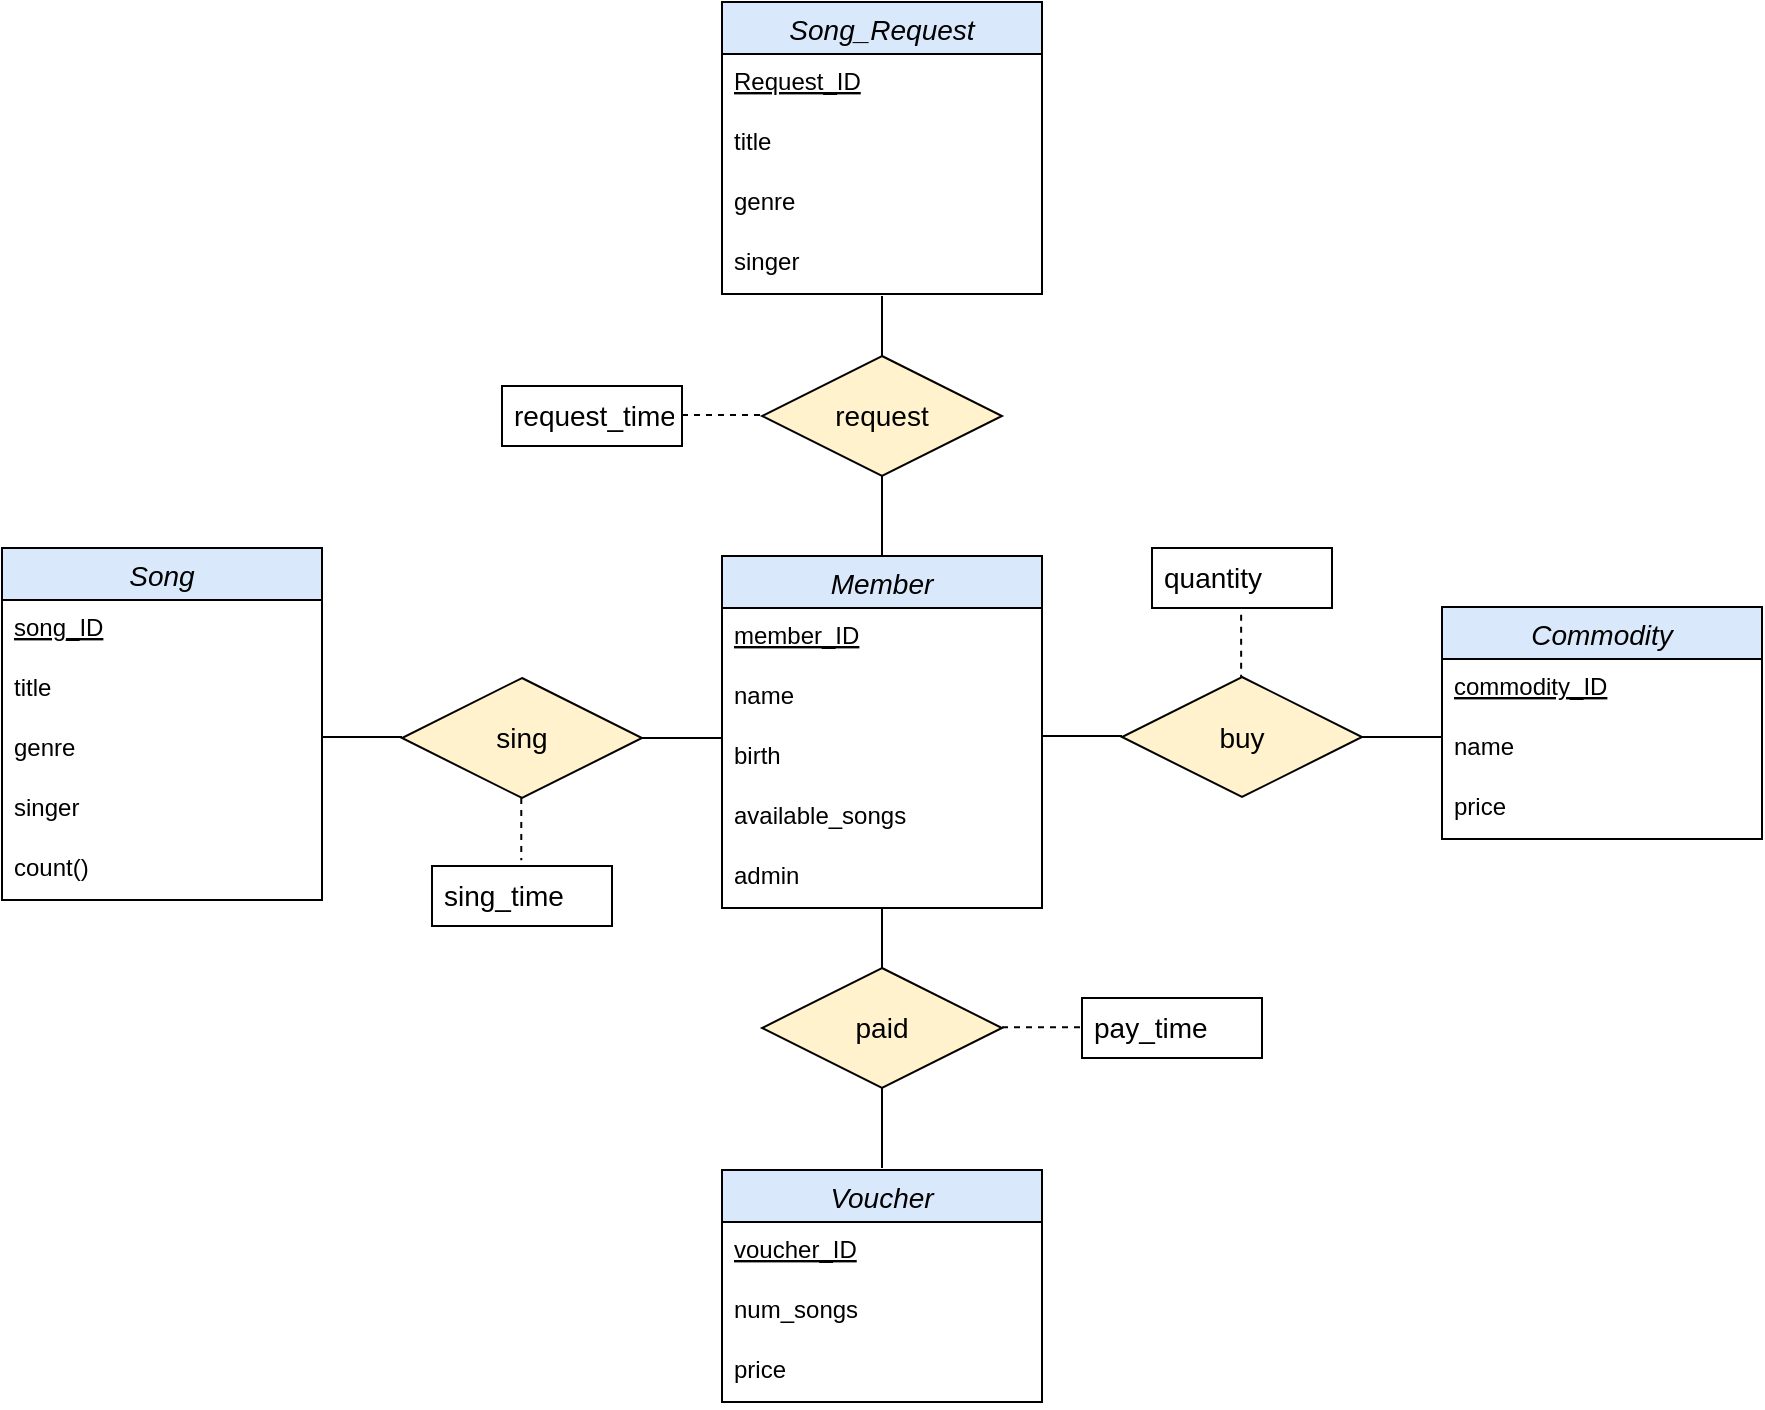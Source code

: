 <mxfile version="18.0.2" type="github" pages="8">
  <diagram id="Dk_l1SkG-XBKbnCgi9oT" name="ER-Diagram">
    <mxGraphModel dx="1790" dy="1083" grid="1" gridSize="10" guides="1" tooltips="1" connect="1" arrows="1" fold="1" page="1" pageScale="1" pageWidth="827" pageHeight="1169" math="0" shadow="0">
      <root>
        <mxCell id="0" />
        <mxCell id="1" parent="0" />
        <mxCell id="x1jz6nEeO-O-7WN6J9LO-3" value="Song" style="swimlane;fontStyle=2;childLayout=stackLayout;horizontal=1;startSize=26;horizontalStack=0;resizeParent=1;resizeParentMax=0;resizeLast=0;collapsible=1;marginBottom=0;align=center;fontSize=14;fillColor=#dae8fc;strokeColor=#000000;" vertex="1" parent="1">
          <mxGeometry x="-40" y="396" width="160" height="176" as="geometry" />
        </mxCell>
        <mxCell id="x1jz6nEeO-O-7WN6J9LO-4" value="song_ID" style="text;strokeColor=none;fillColor=none;spacingLeft=4;spacingRight=4;overflow=hidden;rotatable=0;points=[[0,0.5],[1,0.5]];portConstraint=eastwest;fontSize=12;fontStyle=4" vertex="1" parent="x1jz6nEeO-O-7WN6J9LO-3">
          <mxGeometry y="26" width="160" height="30" as="geometry" />
        </mxCell>
        <mxCell id="x1jz6nEeO-O-7WN6J9LO-5" value="title" style="text;strokeColor=none;fillColor=none;spacingLeft=4;spacingRight=4;overflow=hidden;rotatable=0;points=[[0,0.5],[1,0.5]];portConstraint=eastwest;fontSize=12;" vertex="1" parent="x1jz6nEeO-O-7WN6J9LO-3">
          <mxGeometry y="56" width="160" height="30" as="geometry" />
        </mxCell>
        <mxCell id="x1jz6nEeO-O-7WN6J9LO-6" value="genre" style="text;strokeColor=none;fillColor=none;spacingLeft=4;spacingRight=4;overflow=hidden;rotatable=0;points=[[0,0.5],[1,0.5]];portConstraint=eastwest;fontSize=12;" vertex="1" parent="x1jz6nEeO-O-7WN6J9LO-3">
          <mxGeometry y="86" width="160" height="30" as="geometry" />
        </mxCell>
        <mxCell id="x1jz6nEeO-O-7WN6J9LO-7" value="singer" style="text;strokeColor=none;fillColor=none;spacingLeft=4;spacingRight=4;overflow=hidden;rotatable=0;points=[[0,0.5],[1,0.5]];portConstraint=eastwest;fontSize=12;" vertex="1" parent="x1jz6nEeO-O-7WN6J9LO-3">
          <mxGeometry y="116" width="160" height="30" as="geometry" />
        </mxCell>
        <mxCell id="x1jz6nEeO-O-7WN6J9LO-19" value="count()" style="text;strokeColor=none;fillColor=none;spacingLeft=4;spacingRight=4;overflow=hidden;rotatable=0;points=[[0,0.5],[1,0.5]];portConstraint=eastwest;fontSize=12;" vertex="1" parent="x1jz6nEeO-O-7WN6J9LO-3">
          <mxGeometry y="146" width="160" height="30" as="geometry" />
        </mxCell>
        <mxCell id="x1jz6nEeO-O-7WN6J9LO-9" value="Song_Request" style="swimlane;fontStyle=2;childLayout=stackLayout;horizontal=1;startSize=26;horizontalStack=0;resizeParent=1;resizeParentMax=0;resizeLast=0;collapsible=1;marginBottom=0;align=center;fontSize=14;fillColor=#dae8fc;strokeColor=#000000;" vertex="1" parent="1">
          <mxGeometry x="320" y="123" width="160" height="146" as="geometry" />
        </mxCell>
        <mxCell id="x1jz6nEeO-O-7WN6J9LO-10" value="Request_ID" style="text;strokeColor=none;fillColor=none;spacingLeft=4;spacingRight=4;overflow=hidden;rotatable=0;points=[[0,0.5],[1,0.5]];portConstraint=eastwest;fontSize=12;fontStyle=4" vertex="1" parent="x1jz6nEeO-O-7WN6J9LO-9">
          <mxGeometry y="26" width="160" height="30" as="geometry" />
        </mxCell>
        <mxCell id="x1jz6nEeO-O-7WN6J9LO-11" value="title" style="text;strokeColor=none;fillColor=none;spacingLeft=4;spacingRight=4;overflow=hidden;rotatable=0;points=[[0,0.5],[1,0.5]];portConstraint=eastwest;fontSize=12;" vertex="1" parent="x1jz6nEeO-O-7WN6J9LO-9">
          <mxGeometry y="56" width="160" height="30" as="geometry" />
        </mxCell>
        <mxCell id="x1jz6nEeO-O-7WN6J9LO-12" value="genre" style="text;strokeColor=none;fillColor=none;spacingLeft=4;spacingRight=4;overflow=hidden;rotatable=0;points=[[0,0.5],[1,0.5]];portConstraint=eastwest;fontSize=12;" vertex="1" parent="x1jz6nEeO-O-7WN6J9LO-9">
          <mxGeometry y="86" width="160" height="30" as="geometry" />
        </mxCell>
        <mxCell id="x1jz6nEeO-O-7WN6J9LO-13" value="singer" style="text;strokeColor=none;fillColor=none;spacingLeft=4;spacingRight=4;overflow=hidden;rotatable=0;points=[[0,0.5],[1,0.5]];portConstraint=eastwest;fontSize=12;" vertex="1" parent="x1jz6nEeO-O-7WN6J9LO-9">
          <mxGeometry y="116" width="160" height="30" as="geometry" />
        </mxCell>
        <mxCell id="x1jz6nEeO-O-7WN6J9LO-14" value="Member" style="swimlane;fontStyle=2;childLayout=stackLayout;horizontal=1;startSize=26;horizontalStack=0;resizeParent=1;resizeParentMax=0;resizeLast=0;collapsible=1;marginBottom=0;align=center;fontSize=14;fillColor=#dae8fc;strokeColor=#000000;" vertex="1" parent="1">
          <mxGeometry x="320" y="400" width="160" height="176" as="geometry" />
        </mxCell>
        <mxCell id="x1jz6nEeO-O-7WN6J9LO-15" value="member_ID" style="text;strokeColor=none;fillColor=none;spacingLeft=4;spacingRight=4;overflow=hidden;rotatable=0;points=[[0,0.5],[1,0.5]];portConstraint=eastwest;fontSize=12;fontStyle=4" vertex="1" parent="x1jz6nEeO-O-7WN6J9LO-14">
          <mxGeometry y="26" width="160" height="30" as="geometry" />
        </mxCell>
        <mxCell id="x1jz6nEeO-O-7WN6J9LO-16" value="name" style="text;strokeColor=none;fillColor=none;spacingLeft=4;spacingRight=4;overflow=hidden;rotatable=0;points=[[0,0.5],[1,0.5]];portConstraint=eastwest;fontSize=12;" vertex="1" parent="x1jz6nEeO-O-7WN6J9LO-14">
          <mxGeometry y="56" width="160" height="30" as="geometry" />
        </mxCell>
        <mxCell id="x1jz6nEeO-O-7WN6J9LO-17" value="birth" style="text;strokeColor=none;fillColor=none;spacingLeft=4;spacingRight=4;overflow=hidden;rotatable=0;points=[[0,0.5],[1,0.5]];portConstraint=eastwest;fontSize=12;" vertex="1" parent="x1jz6nEeO-O-7WN6J9LO-14">
          <mxGeometry y="86" width="160" height="30" as="geometry" />
        </mxCell>
        <mxCell id="x1jz6nEeO-O-7WN6J9LO-50" value="available_songs" style="text;strokeColor=none;fillColor=none;spacingLeft=4;spacingRight=4;overflow=hidden;rotatable=0;points=[[0,0.5],[1,0.5]];portConstraint=eastwest;fontSize=12;" vertex="1" parent="x1jz6nEeO-O-7WN6J9LO-14">
          <mxGeometry y="116" width="160" height="30" as="geometry" />
        </mxCell>
        <mxCell id="x1jz6nEeO-O-7WN6J9LO-18" value="admin" style="text;strokeColor=none;fillColor=none;spacingLeft=4;spacingRight=4;overflow=hidden;rotatable=0;points=[[0,0.5],[1,0.5]];portConstraint=eastwest;fontSize=12;" vertex="1" parent="x1jz6nEeO-O-7WN6J9LO-14">
          <mxGeometry y="146" width="160" height="30" as="geometry" />
        </mxCell>
        <mxCell id="x1jz6nEeO-O-7WN6J9LO-20" value="Commodity" style="swimlane;fontStyle=2;childLayout=stackLayout;horizontal=1;startSize=26;horizontalStack=0;resizeParent=1;resizeParentMax=0;resizeLast=0;collapsible=1;marginBottom=0;align=center;fontSize=14;fillColor=#dae8fc;strokeColor=#000000;" vertex="1" parent="1">
          <mxGeometry x="680" y="425.5" width="160" height="116" as="geometry" />
        </mxCell>
        <mxCell id="x1jz6nEeO-O-7WN6J9LO-21" value="commodity_ID" style="text;strokeColor=none;fillColor=none;spacingLeft=4;spacingRight=4;overflow=hidden;rotatable=0;points=[[0,0.5],[1,0.5]];portConstraint=eastwest;fontSize=12;fontStyle=4" vertex="1" parent="x1jz6nEeO-O-7WN6J9LO-20">
          <mxGeometry y="26" width="160" height="30" as="geometry" />
        </mxCell>
        <mxCell id="x1jz6nEeO-O-7WN6J9LO-22" value="name" style="text;strokeColor=none;fillColor=none;spacingLeft=4;spacingRight=4;overflow=hidden;rotatable=0;points=[[0,0.5],[1,0.5]];portConstraint=eastwest;fontSize=12;" vertex="1" parent="x1jz6nEeO-O-7WN6J9LO-20">
          <mxGeometry y="56" width="160" height="30" as="geometry" />
        </mxCell>
        <mxCell id="x1jz6nEeO-O-7WN6J9LO-23" value="price" style="text;strokeColor=none;fillColor=none;spacingLeft=4;spacingRight=4;overflow=hidden;rotatable=0;points=[[0,0.5],[1,0.5]];portConstraint=eastwest;fontSize=12;" vertex="1" parent="x1jz6nEeO-O-7WN6J9LO-20">
          <mxGeometry y="86" width="160" height="30" as="geometry" />
        </mxCell>
        <mxCell id="x1jz6nEeO-O-7WN6J9LO-25" value="Voucher" style="swimlane;fontStyle=2;childLayout=stackLayout;horizontal=1;startSize=26;horizontalStack=0;resizeParent=1;resizeParentMax=0;resizeLast=0;collapsible=1;marginBottom=0;align=center;fontSize=14;fillColor=#dae8fc;strokeColor=#000000;" vertex="1" parent="1">
          <mxGeometry x="320" y="707" width="160" height="116" as="geometry" />
        </mxCell>
        <mxCell id="x1jz6nEeO-O-7WN6J9LO-26" value="voucher_ID" style="text;strokeColor=none;fillColor=none;spacingLeft=4;spacingRight=4;overflow=hidden;rotatable=0;points=[[0,0.5],[1,0.5]];portConstraint=eastwest;fontSize=12;fontStyle=4" vertex="1" parent="x1jz6nEeO-O-7WN6J9LO-25">
          <mxGeometry y="26" width="160" height="30" as="geometry" />
        </mxCell>
        <mxCell id="x1jz6nEeO-O-7WN6J9LO-27" value="num_songs" style="text;strokeColor=none;fillColor=none;spacingLeft=4;spacingRight=4;overflow=hidden;rotatable=0;points=[[0,0.5],[1,0.5]];portConstraint=eastwest;fontSize=12;" vertex="1" parent="x1jz6nEeO-O-7WN6J9LO-25">
          <mxGeometry y="56" width="160" height="30" as="geometry" />
        </mxCell>
        <mxCell id="x1jz6nEeO-O-7WN6J9LO-28" value="price" style="text;strokeColor=none;fillColor=none;spacingLeft=4;spacingRight=4;overflow=hidden;rotatable=0;points=[[0,0.5],[1,0.5]];portConstraint=eastwest;fontSize=12;" vertex="1" parent="x1jz6nEeO-O-7WN6J9LO-25">
          <mxGeometry y="86" width="160" height="30" as="geometry" />
        </mxCell>
        <mxCell id="x1jz6nEeO-O-7WN6J9LO-29" value="sing" style="shape=rhombus;perimeter=rhombusPerimeter;whiteSpace=wrap;html=1;align=center;fontFamily=Helvetica;fontSize=14;startSize=26;strokeColor=#000000;fillColor=#fff2cc;" vertex="1" parent="1">
          <mxGeometry x="160" y="461" width="120" height="60" as="geometry" />
        </mxCell>
        <mxCell id="x1jz6nEeO-O-7WN6J9LO-30" value="" style="endArrow=none;html=1;rounded=0;fontFamily=Helvetica;fontSize=14;fontColor=default;startSize=26;" edge="1" parent="1">
          <mxGeometry relative="1" as="geometry">
            <mxPoint x="280" y="491" as="sourcePoint" />
            <mxPoint x="320" y="491" as="targetPoint" />
          </mxGeometry>
        </mxCell>
        <mxCell id="x1jz6nEeO-O-7WN6J9LO-32" value="" style="endArrow=none;html=1;rounded=0;fontFamily=Helvetica;fontSize=14;fontColor=default;startSize=26;" edge="1" parent="1">
          <mxGeometry relative="1" as="geometry">
            <mxPoint x="120" y="490.5" as="sourcePoint" />
            <mxPoint x="160" y="490.5" as="targetPoint" />
          </mxGeometry>
        </mxCell>
        <mxCell id="x1jz6nEeO-O-7WN6J9LO-33" value="request" style="shape=rhombus;perimeter=rhombusPerimeter;whiteSpace=wrap;html=1;align=center;fontFamily=Helvetica;fontSize=14;startSize=26;strokeColor=#000000;fillColor=#fff2cc;" vertex="1" parent="1">
          <mxGeometry x="340" y="300" width="120" height="60" as="geometry" />
        </mxCell>
        <mxCell id="x1jz6nEeO-O-7WN6J9LO-34" value="" style="endArrow=none;html=1;rounded=0;fontFamily=Helvetica;fontSize=14;fontColor=default;startSize=26;" edge="1" parent="1">
          <mxGeometry relative="1" as="geometry">
            <mxPoint x="400" y="360" as="sourcePoint" />
            <mxPoint x="400" y="400" as="targetPoint" />
          </mxGeometry>
        </mxCell>
        <mxCell id="x1jz6nEeO-O-7WN6J9LO-35" value="" style="endArrow=none;html=1;rounded=0;fontFamily=Helvetica;fontSize=14;fontColor=default;startSize=26;" edge="1" parent="1">
          <mxGeometry relative="1" as="geometry">
            <mxPoint x="400" y="270" as="sourcePoint" />
            <mxPoint x="400" y="300" as="targetPoint" />
          </mxGeometry>
        </mxCell>
        <mxCell id="x1jz6nEeO-O-7WN6J9LO-36" value="" style="endArrow=none;html=1;rounded=0;fontFamily=Helvetica;fontSize=14;fontColor=default;startSize=26;dashed=1;" edge="1" parent="1">
          <mxGeometry relative="1" as="geometry">
            <mxPoint x="300" y="329.44" as="sourcePoint" />
            <mxPoint x="340" y="329.44" as="targetPoint" />
          </mxGeometry>
        </mxCell>
        <mxCell id="x1jz6nEeO-O-7WN6J9LO-38" value="request_time" style="text;strokeColor=default;fillColor=none;align=left;verticalAlign=middle;spacingLeft=4;spacingRight=4;overflow=hidden;points=[[0,0.5],[1,0.5]];portConstraint=eastwest;rotatable=0;fontFamily=Helvetica;fontSize=14;fontColor=default;startSize=26;html=1;" vertex="1" parent="1">
          <mxGeometry x="210" y="315" width="90" height="30" as="geometry" />
        </mxCell>
        <mxCell id="x1jz6nEeO-O-7WN6J9LO-39" value="buy" style="shape=rhombus;perimeter=rhombusPerimeter;whiteSpace=wrap;html=1;align=center;fontFamily=Helvetica;fontSize=14;startSize=26;strokeColor=#000000;fillColor=#fff2cc;" vertex="1" parent="1">
          <mxGeometry x="520" y="460.5" width="120" height="60" as="geometry" />
        </mxCell>
        <mxCell id="x1jz6nEeO-O-7WN6J9LO-40" value="" style="endArrow=none;html=1;rounded=0;fontFamily=Helvetica;fontSize=14;fontColor=default;startSize=26;" edge="1" parent="1">
          <mxGeometry relative="1" as="geometry">
            <mxPoint x="640" y="490.5" as="sourcePoint" />
            <mxPoint x="680" y="490.5" as="targetPoint" />
          </mxGeometry>
        </mxCell>
        <mxCell id="x1jz6nEeO-O-7WN6J9LO-41" value="" style="endArrow=none;html=1;rounded=0;fontFamily=Helvetica;fontSize=14;fontColor=default;startSize=26;" edge="1" parent="1">
          <mxGeometry relative="1" as="geometry">
            <mxPoint x="480" y="490" as="sourcePoint" />
            <mxPoint x="520" y="490" as="targetPoint" />
          </mxGeometry>
        </mxCell>
        <mxCell id="x1jz6nEeO-O-7WN6J9LO-42" value="" style="endArrow=none;html=1;rounded=0;fontFamily=Helvetica;fontSize=14;fontColor=default;startSize=26;dashed=1;" edge="1" parent="1">
          <mxGeometry relative="1" as="geometry">
            <mxPoint x="579.57" y="429.39" as="sourcePoint" />
            <mxPoint x="579.57" y="460.5" as="targetPoint" />
          </mxGeometry>
        </mxCell>
        <mxCell id="x1jz6nEeO-O-7WN6J9LO-43" value="paid" style="shape=rhombus;perimeter=rhombusPerimeter;whiteSpace=wrap;html=1;align=center;fontFamily=Helvetica;fontSize=14;startSize=26;strokeColor=#000000;fillColor=#fff2cc;" vertex="1" parent="1">
          <mxGeometry x="340" y="606" width="120" height="60" as="geometry" />
        </mxCell>
        <mxCell id="x1jz6nEeO-O-7WN6J9LO-44" value="" style="endArrow=none;html=1;rounded=0;fontFamily=Helvetica;fontSize=14;fontColor=default;startSize=26;" edge="1" parent="1">
          <mxGeometry relative="1" as="geometry">
            <mxPoint x="400" y="666" as="sourcePoint" />
            <mxPoint x="400" y="706" as="targetPoint" />
          </mxGeometry>
        </mxCell>
        <mxCell id="x1jz6nEeO-O-7WN6J9LO-45" value="" style="endArrow=none;html=1;rounded=0;fontFamily=Helvetica;fontSize=14;fontColor=default;startSize=26;" edge="1" parent="1">
          <mxGeometry relative="1" as="geometry">
            <mxPoint x="400" y="576" as="sourcePoint" />
            <mxPoint x="400" y="606" as="targetPoint" />
          </mxGeometry>
        </mxCell>
        <mxCell id="x1jz6nEeO-O-7WN6J9LO-46" value="" style="endArrow=none;html=1;rounded=0;fontFamily=Helvetica;fontSize=14;fontColor=default;startSize=26;dashed=1;" edge="1" parent="1">
          <mxGeometry relative="1" as="geometry">
            <mxPoint x="460" y="635.57" as="sourcePoint" />
            <mxPoint x="500" y="635.57" as="targetPoint" />
          </mxGeometry>
        </mxCell>
        <mxCell id="x1jz6nEeO-O-7WN6J9LO-47" value="pay_time" style="text;strokeColor=default;fillColor=none;align=left;verticalAlign=middle;spacingLeft=4;spacingRight=4;overflow=hidden;points=[[0,0.5],[1,0.5]];portConstraint=eastwest;rotatable=0;fontFamily=Helvetica;fontSize=14;fontColor=default;startSize=26;html=1;" vertex="1" parent="1">
          <mxGeometry x="500" y="621" width="90" height="30" as="geometry" />
        </mxCell>
        <mxCell id="x1jz6nEeO-O-7WN6J9LO-53" value="" style="endArrow=none;html=1;rounded=0;fontFamily=Helvetica;fontSize=14;fontColor=default;startSize=26;dashed=1;" edge="1" parent="1">
          <mxGeometry relative="1" as="geometry">
            <mxPoint x="219.64" y="521.0" as="sourcePoint" />
            <mxPoint x="219.64" y="552.11" as="targetPoint" />
          </mxGeometry>
        </mxCell>
        <mxCell id="x1jz6nEeO-O-7WN6J9LO-54" value="quantity" style="text;strokeColor=default;fillColor=none;align=left;verticalAlign=middle;spacingLeft=4;spacingRight=4;overflow=hidden;points=[[0,0.5],[1,0.5]];portConstraint=eastwest;rotatable=0;fontFamily=Helvetica;fontSize=14;fontColor=default;startSize=26;html=1;" vertex="1" parent="1">
          <mxGeometry x="535" y="396" width="90" height="30" as="geometry" />
        </mxCell>
        <mxCell id="x1jz6nEeO-O-7WN6J9LO-56" value="sing_time" style="text;strokeColor=default;fillColor=none;align=left;verticalAlign=middle;spacingLeft=4;spacingRight=4;overflow=hidden;points=[[0,0.5],[1,0.5]];portConstraint=eastwest;rotatable=0;fontFamily=Helvetica;fontSize=14;fontColor=default;startSize=26;html=1;" vertex="1" parent="1">
          <mxGeometry x="175" y="555" width="90" height="30" as="geometry" />
        </mxCell>
      </root>
    </mxGraphModel>
  </diagram>
  <diagram id="UmnkcHYLlbkWY7YtJigW" name="기능분해도">
    <mxGraphModel dx="1721" dy="2175" grid="1" gridSize="10" guides="1" tooltips="1" connect="1" arrows="1" fold="1" page="1" pageScale="1" pageWidth="827" pageHeight="1169" math="0" shadow="0">
      <root>
        <mxCell id="0" />
        <mxCell id="1" parent="0" />
        <mxCell id="TtTyZ-AKI0meQdyoexvj-48" value="" style="verticalLabelPosition=bottom;verticalAlign=top;html=1;shape=mxgraph.basic.polygon;polyCoords=[[0.25,0],[1,0],[1,0.46],[0.8,0.81],[0.38,0.81],[0.14,0.46],[0.14,0.31],[0.22,0.22]];polyline=0;dashed=1;dashPattern=1 1;fontSize=23;strokeColor=#FF6666;strokeWidth=6;" parent="1" vertex="1">
          <mxGeometry x="-20" y="-70" width="960" height="590" as="geometry" />
        </mxCell>
        <mxCell id="TtTyZ-AKI0meQdyoexvj-1" value="Function" style="swimlane;startSize=40;fillColor=#fff2cc;strokeColor=#000000;" parent="1" vertex="1">
          <mxGeometry x="320" y="320" width="160" height="80" as="geometry" />
        </mxCell>
        <mxCell id="TtTyZ-AKI0meQdyoexvj-2" value="회원제 코인노래방" style="text;html=1;align=center;verticalAlign=middle;resizable=0;points=[];autosize=1;strokeColor=none;fillColor=none;" parent="TtTyZ-AKI0meQdyoexvj-1" vertex="1">
          <mxGeometry x="25" y="50" width="110" height="20" as="geometry" />
        </mxCell>
        <mxCell id="TtTyZ-AKI0meQdyoexvj-3" value="" style="endArrow=none;html=1;rounded=0;" parent="1" edge="1">
          <mxGeometry width="50" height="50" relative="1" as="geometry">
            <mxPoint x="399.57" y="440" as="sourcePoint" />
            <mxPoint x="399.57" y="400" as="targetPoint" />
          </mxGeometry>
        </mxCell>
        <mxCell id="TtTyZ-AKI0meQdyoexvj-4" value="" style="endArrow=none;html=1;rounded=0;" parent="1" edge="1">
          <mxGeometry width="50" height="50" relative="1" as="geometry">
            <mxPoint x="80" y="440" as="sourcePoint" />
            <mxPoint x="400" y="440" as="targetPoint" />
          </mxGeometry>
        </mxCell>
        <mxCell id="TtTyZ-AKI0meQdyoexvj-5" value="" style="endArrow=none;html=1;rounded=0;" parent="1" edge="1">
          <mxGeometry width="50" height="50" relative="1" as="geometry">
            <mxPoint x="79.63" y="480" as="sourcePoint" />
            <mxPoint x="79.63" y="440" as="targetPoint" />
          </mxGeometry>
        </mxCell>
        <mxCell id="TtTyZ-AKI0meQdyoexvj-6" value="F1" style="swimlane;startSize=40;fillColor=#dae8fc;strokeColor=#000000;" parent="1" vertex="1">
          <mxGeometry y="480" width="160" height="80" as="geometry" />
        </mxCell>
        <mxCell id="TtTyZ-AKI0meQdyoexvj-7" value="이용현황 관리 업무" style="text;html=1;align=center;verticalAlign=middle;resizable=0;points=[];autosize=1;strokeColor=none;fillColor=none;" parent="1" vertex="1">
          <mxGeometry x="20" y="530" width="120" height="20" as="geometry" />
        </mxCell>
        <mxCell id="TtTyZ-AKI0meQdyoexvj-8" value="F2" style="swimlane;startSize=40;fillColor=#dae8fc;strokeColor=#000000;" parent="1" vertex="1">
          <mxGeometry x="200" y="480" width="160" height="80" as="geometry" />
        </mxCell>
        <mxCell id="TtTyZ-AKI0meQdyoexvj-9" value="수록곡 관리 업무" style="text;html=1;align=center;verticalAlign=middle;resizable=0;points=[];autosize=1;strokeColor=none;fillColor=none;" parent="TtTyZ-AKI0meQdyoexvj-8" vertex="1">
          <mxGeometry x="25" y="50" width="110" height="20" as="geometry" />
        </mxCell>
        <mxCell id="TtTyZ-AKI0meQdyoexvj-10" value="" style="endArrow=none;html=1;rounded=0;" parent="1" edge="1">
          <mxGeometry width="50" height="50" relative="1" as="geometry">
            <mxPoint x="400" y="440" as="sourcePoint" />
            <mxPoint x="720" y="440" as="targetPoint" />
          </mxGeometry>
        </mxCell>
        <mxCell id="TtTyZ-AKI0meQdyoexvj-11" value="" style="endArrow=none;html=1;rounded=0;" parent="1" edge="1">
          <mxGeometry width="50" height="50" relative="1" as="geometry">
            <mxPoint x="279.57" y="480" as="sourcePoint" />
            <mxPoint x="279.57" y="440" as="targetPoint" />
          </mxGeometry>
        </mxCell>
        <mxCell id="TtTyZ-AKI0meQdyoexvj-12" value="" style="endArrow=none;html=1;rounded=0;" parent="1" edge="1">
          <mxGeometry width="50" height="50" relative="1" as="geometry">
            <mxPoint x="520.0" y="480" as="sourcePoint" />
            <mxPoint x="520.0" y="440" as="targetPoint" />
          </mxGeometry>
        </mxCell>
        <mxCell id="TtTyZ-AKI0meQdyoexvj-13" value="F3" style="swimlane;startSize=40;fillColor=#dae8fc;strokeColor=#000000;" parent="1" vertex="1">
          <mxGeometry x="440" y="480" width="160" height="80" as="geometry" />
        </mxCell>
        <mxCell id="TtTyZ-AKI0meQdyoexvj-14" value="회원 관리 업무" style="text;html=1;align=center;verticalAlign=middle;resizable=0;points=[];autosize=1;strokeColor=none;fillColor=none;" parent="TtTyZ-AKI0meQdyoexvj-13" vertex="1">
          <mxGeometry x="35" y="50" width="90" height="20" as="geometry" />
        </mxCell>
        <mxCell id="TtTyZ-AKI0meQdyoexvj-15" value="" style="endArrow=none;html=1;rounded=0;" parent="1" edge="1">
          <mxGeometry width="50" height="50" relative="1" as="geometry">
            <mxPoint x="279.5" y="600" as="sourcePoint" />
            <mxPoint x="279.5" y="560" as="targetPoint" />
          </mxGeometry>
        </mxCell>
        <mxCell id="TtTyZ-AKI0meQdyoexvj-16" value="" style="endArrow=none;html=1;rounded=0;" parent="1" edge="1">
          <mxGeometry width="50" height="50" relative="1" as="geometry">
            <mxPoint x="180" y="600" as="sourcePoint" />
            <mxPoint x="380" y="600" as="targetPoint" />
          </mxGeometry>
        </mxCell>
        <mxCell id="TtTyZ-AKI0meQdyoexvj-17" value="" style="endArrow=none;html=1;rounded=0;" parent="1" edge="1">
          <mxGeometry width="50" height="50" relative="1" as="geometry">
            <mxPoint x="179.93" y="640" as="sourcePoint" />
            <mxPoint x="179.93" y="600" as="targetPoint" />
          </mxGeometry>
        </mxCell>
        <mxCell id="TtTyZ-AKI0meQdyoexvj-18" value="F2.1" style="swimlane;startSize=40;fillColor=#dae8fc;strokeColor=#000000;" parent="1" vertex="1">
          <mxGeometry x="99" y="640" width="160" height="80" as="geometry" />
        </mxCell>
        <mxCell id="TtTyZ-AKI0meQdyoexvj-19" value="수록곡관리" style="text;html=1;align=center;verticalAlign=middle;resizable=0;points=[];autosize=1;strokeColor=none;fillColor=none;" parent="TtTyZ-AKI0meQdyoexvj-18" vertex="1">
          <mxGeometry x="40" y="50" width="80" height="20" as="geometry" />
        </mxCell>
        <mxCell id="TtTyZ-AKI0meQdyoexvj-20" value="F2.2" style="swimlane;startSize=40;fillColor=#dae8fc;strokeColor=#000000;" parent="1" vertex="1">
          <mxGeometry x="301" y="640" width="160" height="80" as="geometry" />
        </mxCell>
        <mxCell id="TtTyZ-AKI0meQdyoexvj-21" value="차트관리" style="text;html=1;align=center;verticalAlign=middle;resizable=0;points=[];autosize=1;strokeColor=none;fillColor=none;" parent="TtTyZ-AKI0meQdyoexvj-20" vertex="1">
          <mxGeometry x="50" y="50" width="60" height="20" as="geometry" />
        </mxCell>
        <mxCell id="TtTyZ-AKI0meQdyoexvj-22" value="" style="endArrow=none;html=1;rounded=0;" parent="1" edge="1">
          <mxGeometry width="50" height="50" relative="1" as="geometry">
            <mxPoint x="379.71" y="640" as="sourcePoint" />
            <mxPoint x="379.71" y="600" as="targetPoint" />
          </mxGeometry>
        </mxCell>
        <mxCell id="TtTyZ-AKI0meQdyoexvj-23" value="" style="endArrow=none;html=1;rounded=0;" parent="1" edge="1">
          <mxGeometry width="50" height="50" relative="1" as="geometry">
            <mxPoint x="519.57" y="800" as="sourcePoint" />
            <mxPoint x="519.57" y="560" as="targetPoint" />
          </mxGeometry>
        </mxCell>
        <mxCell id="TtTyZ-AKI0meQdyoexvj-25" value="" style="endArrow=none;html=1;rounded=0;" parent="1" edge="1">
          <mxGeometry width="50" height="50" relative="1" as="geometry">
            <mxPoint x="620.0" y="840" as="sourcePoint" />
            <mxPoint x="620.0" y="800" as="targetPoint" />
          </mxGeometry>
        </mxCell>
        <mxCell id="TtTyZ-AKI0meQdyoexvj-26" value="" style="endArrow=none;html=1;rounded=0;" parent="1" edge="1">
          <mxGeometry width="50" height="50" relative="1" as="geometry">
            <mxPoint x="621.0" y="640" as="sourcePoint" />
            <mxPoint x="621.0" y="600" as="targetPoint" />
          </mxGeometry>
        </mxCell>
        <mxCell id="TtTyZ-AKI0meQdyoexvj-28" value="" style="endArrow=none;html=1;rounded=0;" parent="1" edge="1">
          <mxGeometry width="50" height="50" relative="1" as="geometry">
            <mxPoint x="420.0" y="840" as="sourcePoint" />
            <mxPoint x="420.0" y="800" as="targetPoint" />
          </mxGeometry>
        </mxCell>
        <mxCell id="TtTyZ-AKI0meQdyoexvj-29" value="F3.1" style="swimlane;startSize=40;fillColor=#dae8fc;strokeColor=#000000;" parent="1" vertex="1">
          <mxGeometry x="340" y="840" width="160" height="80" as="geometry" />
        </mxCell>
        <mxCell id="TtTyZ-AKI0meQdyoexvj-30" value="회원정보관리" style="text;html=1;align=center;verticalAlign=middle;resizable=0;points=[];autosize=1;strokeColor=none;fillColor=none;" parent="TtTyZ-AKI0meQdyoexvj-29" vertex="1">
          <mxGeometry x="35" y="50" width="90" height="20" as="geometry" />
        </mxCell>
        <mxCell id="TtTyZ-AKI0meQdyoexvj-31" value="F4.1" style="swimlane;startSize=40;fillColor=#dae8fc;strokeColor=#000000;" parent="1" vertex="1">
          <mxGeometry x="541" y="640" width="160" height="80" as="geometry" />
        </mxCell>
        <mxCell id="TtTyZ-AKI0meQdyoexvj-32" value="이용권관리" style="text;html=1;align=center;verticalAlign=middle;resizable=0;points=[];autosize=1;strokeColor=none;fillColor=none;" parent="TtTyZ-AKI0meQdyoexvj-31" vertex="1">
          <mxGeometry x="40" y="50" width="80" height="20" as="geometry" />
        </mxCell>
        <mxCell id="TtTyZ-AKI0meQdyoexvj-33" value="F3.2" style="swimlane;startSize=40;fillColor=#dae8fc;strokeColor=#000000;" parent="1" vertex="1">
          <mxGeometry x="540" y="840" width="160" height="80" as="geometry" />
        </mxCell>
        <mxCell id="TtTyZ-AKI0meQdyoexvj-34" value="이용내역관리" style="text;html=1;align=center;verticalAlign=middle;resizable=0;points=[];autosize=1;strokeColor=none;fillColor=none;" parent="TtTyZ-AKI0meQdyoexvj-33" vertex="1">
          <mxGeometry x="35" y="50" width="90" height="20" as="geometry" />
        </mxCell>
        <mxCell id="TtTyZ-AKI0meQdyoexvj-37" value="&lt;b&gt;&lt;font style=&quot;font-size: 23px&quot;&gt;개발 업무범위&lt;/font&gt;&lt;/b&gt;" style="text;html=1;strokeColor=none;fillColor=none;align=center;verticalAlign=middle;whiteSpace=wrap;rounded=0;dashed=1;dashPattern=1 1;" parent="1" vertex="1">
          <mxGeometry x="446" y="960" width="170" height="30" as="geometry" />
        </mxCell>
        <mxCell id="TtTyZ-AKI0meQdyoexvj-38" value="" style="endArrow=none;html=1;rounded=0;" parent="1" edge="1">
          <mxGeometry width="50" height="50" relative="1" as="geometry">
            <mxPoint x="720.0" y="480" as="sourcePoint" />
            <mxPoint x="720.0" y="440" as="targetPoint" />
          </mxGeometry>
        </mxCell>
        <mxCell id="TtTyZ-AKI0meQdyoexvj-39" value="F4" style="swimlane;startSize=40;fillColor=#dae8fc;strokeColor=#000000;" parent="1" vertex="1">
          <mxGeometry x="640" y="480" width="160" height="80" as="geometry" />
        </mxCell>
        <mxCell id="TtTyZ-AKI0meQdyoexvj-40" value="상품 관리 업무" style="text;html=1;align=center;verticalAlign=middle;resizable=0;points=[];autosize=1;strokeColor=none;fillColor=none;" parent="TtTyZ-AKI0meQdyoexvj-39" vertex="1">
          <mxGeometry x="35" y="50" width="90" height="20" as="geometry" />
        </mxCell>
        <mxCell id="TtTyZ-AKI0meQdyoexvj-41" value="" style="endArrow=none;html=1;rounded=0;" parent="1" edge="1">
          <mxGeometry width="50" height="50" relative="1" as="geometry">
            <mxPoint x="420" y="800" as="sourcePoint" />
            <mxPoint x="620" y="800" as="targetPoint" />
          </mxGeometry>
        </mxCell>
        <mxCell id="TtTyZ-AKI0meQdyoexvj-42" value="" style="endArrow=none;html=1;rounded=0;" parent="1" edge="1">
          <mxGeometry width="50" height="50" relative="1" as="geometry">
            <mxPoint x="719.63" y="600" as="sourcePoint" />
            <mxPoint x="719.63" y="560" as="targetPoint" />
          </mxGeometry>
        </mxCell>
        <mxCell id="TtTyZ-AKI0meQdyoexvj-43" value="" style="endArrow=none;html=1;rounded=0;" parent="1" edge="1">
          <mxGeometry width="50" height="50" relative="1" as="geometry">
            <mxPoint x="620" y="600" as="sourcePoint" />
            <mxPoint x="820" y="600" as="targetPoint" />
          </mxGeometry>
        </mxCell>
        <mxCell id="TtTyZ-AKI0meQdyoexvj-44" value="" style="endArrow=none;html=1;rounded=0;" parent="1" edge="1">
          <mxGeometry width="50" height="50" relative="1" as="geometry">
            <mxPoint x="820.0" y="640.0" as="sourcePoint" />
            <mxPoint x="820.0" y="600" as="targetPoint" />
          </mxGeometry>
        </mxCell>
        <mxCell id="TtTyZ-AKI0meQdyoexvj-45" value="F4.2" style="swimlane;startSize=40;fillColor=#dae8fc;strokeColor=#000000;" parent="1" vertex="1">
          <mxGeometry x="740" y="640" width="160" height="80" as="geometry" />
        </mxCell>
        <mxCell id="TtTyZ-AKI0meQdyoexvj-46" value="상품관리" style="text;html=1;align=center;verticalAlign=middle;resizable=0;points=[];autosize=1;strokeColor=none;fillColor=none;" parent="TtTyZ-AKI0meQdyoexvj-45" vertex="1">
          <mxGeometry x="50" y="50" width="60" height="20" as="geometry" />
        </mxCell>
      </root>
    </mxGraphModel>
  </diagram>
  <diagram id="SLDBRQGvYYkNq3QbygRY" name="프로세스 계층도 - 수록곡 관리">
    <mxGraphModel dx="1138" dy="1280" grid="1" gridSize="10" guides="1" tooltips="1" connect="1" arrows="1" fold="1" page="1" pageScale="1" pageWidth="827" pageHeight="1169" math="0" shadow="0">
      <root>
        <mxCell id="0" />
        <mxCell id="1" parent="0" />
        <mxCell id="B-incsVvGV1B3F_BQLCy-1" value="F2" style="swimlane;startSize=40;fillColor=#dae8fc;strokeColor=#000000;" vertex="1" parent="1">
          <mxGeometry x="334" y="40" width="160" height="80" as="geometry" />
        </mxCell>
        <mxCell id="B-incsVvGV1B3F_BQLCy-2" value="수록곡 관리 업무" style="text;html=1;align=center;verticalAlign=middle;resizable=0;points=[];autosize=1;strokeColor=none;fillColor=none;" vertex="1" parent="B-incsVvGV1B3F_BQLCy-1">
          <mxGeometry x="25" y="50" width="110" height="20" as="geometry" />
        </mxCell>
        <mxCell id="B-incsVvGV1B3F_BQLCy-3" value="" style="endArrow=none;html=1;rounded=0;" edge="1" parent="1">
          <mxGeometry width="50" height="50" relative="1" as="geometry">
            <mxPoint x="413.5" y="160" as="sourcePoint" />
            <mxPoint x="413.5" y="120" as="targetPoint" />
          </mxGeometry>
        </mxCell>
        <mxCell id="B-incsVvGV1B3F_BQLCy-4" value="" style="endArrow=none;html=1;rounded=0;" edge="1" parent="1">
          <mxGeometry width="50" height="50" relative="1" as="geometry">
            <mxPoint x="314" y="160" as="sourcePoint" />
            <mxPoint x="514" y="160" as="targetPoint" />
          </mxGeometry>
        </mxCell>
        <mxCell id="B-incsVvGV1B3F_BQLCy-5" value="" style="endArrow=none;html=1;rounded=0;" edge="1" parent="1">
          <mxGeometry width="50" height="50" relative="1" as="geometry">
            <mxPoint x="313.93" y="200" as="sourcePoint" />
            <mxPoint x="313.93" y="160" as="targetPoint" />
          </mxGeometry>
        </mxCell>
        <mxCell id="B-incsVvGV1B3F_BQLCy-6" value="F2.1" style="swimlane;startSize=40;fillColor=#dae8fc;strokeColor=#000000;" vertex="1" parent="1">
          <mxGeometry x="233" y="200" width="160" height="80" as="geometry" />
        </mxCell>
        <mxCell id="B-incsVvGV1B3F_BQLCy-7" value="수록곡관리" style="text;html=1;align=center;verticalAlign=middle;resizable=0;points=[];autosize=1;strokeColor=none;fillColor=none;" vertex="1" parent="B-incsVvGV1B3F_BQLCy-6">
          <mxGeometry x="40" y="50" width="80" height="20" as="geometry" />
        </mxCell>
        <mxCell id="B-incsVvGV1B3F_BQLCy-8" value="F2.2" style="swimlane;startSize=40;fillColor=#dae8fc;strokeColor=#000000;" vertex="1" parent="1">
          <mxGeometry x="435" y="200" width="160" height="80" as="geometry" />
        </mxCell>
        <mxCell id="B-incsVvGV1B3F_BQLCy-9" value="차트관리" style="text;html=1;align=center;verticalAlign=middle;resizable=0;points=[];autosize=1;strokeColor=none;fillColor=none;" vertex="1" parent="B-incsVvGV1B3F_BQLCy-8">
          <mxGeometry x="50" y="50" width="60" height="20" as="geometry" />
        </mxCell>
        <mxCell id="B-incsVvGV1B3F_BQLCy-10" value="" style="endArrow=none;html=1;rounded=0;" edge="1" parent="1">
          <mxGeometry width="50" height="50" relative="1" as="geometry">
            <mxPoint x="513.71" y="200" as="sourcePoint" />
            <mxPoint x="513.71" y="160" as="targetPoint" />
          </mxGeometry>
        </mxCell>
        <mxCell id="B-incsVvGV1B3F_BQLCy-11" value="F2.1" style="swimlane;startSize=40;fillColor=#dae8fc;strokeColor=#000000;" vertex="1" parent="1">
          <mxGeometry x="334" y="340" width="160" height="80" as="geometry" />
        </mxCell>
        <mxCell id="B-incsVvGV1B3F_BQLCy-12" value="수록곡관리" style="text;html=1;align=center;verticalAlign=middle;resizable=0;points=[];autosize=1;strokeColor=none;fillColor=none;" vertex="1" parent="B-incsVvGV1B3F_BQLCy-11">
          <mxGeometry x="40" y="50" width="80" height="20" as="geometry" />
        </mxCell>
        <mxCell id="3iuHnbaveZiFNsTiM1fT-1" value="" style="endArrow=none;html=1;rounded=0;" edge="1" parent="1">
          <mxGeometry width="50" height="50" relative="1" as="geometry">
            <mxPoint x="412.57" y="460" as="sourcePoint" />
            <mxPoint x="412.57" y="420" as="targetPoint" />
          </mxGeometry>
        </mxCell>
        <mxCell id="3iuHnbaveZiFNsTiM1fT-2" value="" style="endArrow=none;html=1;rounded=0;" edge="1" parent="1">
          <mxGeometry width="50" height="50" relative="1" as="geometry">
            <mxPoint x="200" y="460" as="sourcePoint" />
            <mxPoint x="630" y="460" as="targetPoint" />
          </mxGeometry>
        </mxCell>
        <mxCell id="3iuHnbaveZiFNsTiM1fT-3" value="" style="endArrow=none;html=1;rounded=0;" edge="1" parent="1">
          <mxGeometry width="50" height="50" relative="1" as="geometry">
            <mxPoint x="200.0" y="500" as="sourcePoint" />
            <mxPoint x="200.0" y="460" as="targetPoint" />
          </mxGeometry>
        </mxCell>
        <mxCell id="3iuHnbaveZiFNsTiM1fT-4" value="" style="endArrow=none;html=1;rounded=0;" edge="1" parent="1">
          <mxGeometry width="50" height="50" relative="1" as="geometry">
            <mxPoint x="629.78" y="500" as="sourcePoint" />
            <mxPoint x="629.78" y="460" as="targetPoint" />
          </mxGeometry>
        </mxCell>
        <mxCell id="3iuHnbaveZiFNsTiM1fT-5" value="F2.1.1" style="swimlane;startSize=40;fillColor=#dae8fc;strokeColor=#000000;" vertex="1" parent="1">
          <mxGeometry x="120" y="500" width="160" height="80" as="geometry" />
        </mxCell>
        <mxCell id="3iuHnbaveZiFNsTiM1fT-6" value="신청곡관리" style="text;html=1;align=center;verticalAlign=middle;resizable=0;points=[];autosize=1;strokeColor=none;fillColor=none;" vertex="1" parent="3iuHnbaveZiFNsTiM1fT-5">
          <mxGeometry x="40" y="50" width="80" height="20" as="geometry" />
        </mxCell>
        <mxCell id="3iuHnbaveZiFNsTiM1fT-7" value="F2.1.2" style="swimlane;startSize=40;fillColor=#dae8fc;strokeColor=#000000;" vertex="1" parent="1">
          <mxGeometry x="552" y="500" width="160" height="80" as="geometry" />
        </mxCell>
        <mxCell id="3iuHnbaveZiFNsTiM1fT-8" value="수록곡 정보 관리" style="text;html=1;align=center;verticalAlign=middle;resizable=0;points=[];autosize=1;strokeColor=none;fillColor=none;" vertex="1" parent="3iuHnbaveZiFNsTiM1fT-7">
          <mxGeometry x="25" y="50" width="110" height="20" as="geometry" />
        </mxCell>
        <mxCell id="3iuHnbaveZiFNsTiM1fT-9" value="" style="endArrow=none;html=1;rounded=0;" edge="1" parent="1">
          <mxGeometry width="50" height="50" relative="1" as="geometry">
            <mxPoint x="199.06" y="620" as="sourcePoint" />
            <mxPoint x="199.06" y="580" as="targetPoint" />
          </mxGeometry>
        </mxCell>
        <mxCell id="3iuHnbaveZiFNsTiM1fT-10" value="" style="endArrow=none;html=1;rounded=0;" edge="1" parent="1">
          <mxGeometry width="50" height="50" relative="1" as="geometry">
            <mxPoint x="99.56" y="620" as="sourcePoint" />
            <mxPoint x="299.56" y="620" as="targetPoint" />
          </mxGeometry>
        </mxCell>
        <mxCell id="3iuHnbaveZiFNsTiM1fT-11" value="" style="endArrow=none;html=1;rounded=0;" edge="1" parent="1">
          <mxGeometry width="50" height="50" relative="1" as="geometry">
            <mxPoint x="99.49" y="660" as="sourcePoint" />
            <mxPoint x="99.49" y="620" as="targetPoint" />
          </mxGeometry>
        </mxCell>
        <mxCell id="3iuHnbaveZiFNsTiM1fT-12" value="" style="endArrow=none;html=1;rounded=0;" edge="1" parent="1">
          <mxGeometry width="50" height="50" relative="1" as="geometry">
            <mxPoint x="299.27" y="660" as="sourcePoint" />
            <mxPoint x="299.27" y="620" as="targetPoint" />
          </mxGeometry>
        </mxCell>
        <mxCell id="3iuHnbaveZiFNsTiM1fT-13" value="P1.1.1" style="swimlane;startSize=40;fillColor=#f8cecc;strokeColor=#000000;" vertex="1" parent="1">
          <mxGeometry x="20" y="780" width="160" height="80" as="geometry" />
        </mxCell>
        <mxCell id="3iuHnbaveZiFNsTiM1fT-14" value="노래신청서 작성" style="text;html=1;align=center;verticalAlign=middle;resizable=0;points=[];autosize=1;strokeColor=none;fillColor=none;" vertex="1" parent="3iuHnbaveZiFNsTiM1fT-13">
          <mxGeometry x="30" y="50" width="100" height="20" as="geometry" />
        </mxCell>
        <mxCell id="3iuHnbaveZiFNsTiM1fT-15" value="F2.1.1.1" style="swimlane;startSize=40;fillColor=#dae8fc;strokeColor=#000000;" vertex="1" parent="1">
          <mxGeometry x="20" y="660" width="160" height="80" as="geometry" />
        </mxCell>
        <mxCell id="3iuHnbaveZiFNsTiM1fT-16" value="신청곡 신청" style="text;html=1;align=center;verticalAlign=middle;resizable=0;points=[];autosize=1;strokeColor=none;fillColor=none;" vertex="1" parent="3iuHnbaveZiFNsTiM1fT-15">
          <mxGeometry x="40" y="50" width="80" height="20" as="geometry" />
        </mxCell>
        <mxCell id="3iuHnbaveZiFNsTiM1fT-17" value="F2.1.1.2" style="swimlane;startSize=40;fillColor=#dae8fc;strokeColor=#000000;" vertex="1" parent="1">
          <mxGeometry x="220" y="660" width="160" height="80" as="geometry" />
        </mxCell>
        <mxCell id="3iuHnbaveZiFNsTiM1fT-18" value="신청곡 수록" style="text;html=1;align=center;verticalAlign=middle;resizable=0;points=[];autosize=1;strokeColor=none;fillColor=none;" vertex="1" parent="3iuHnbaveZiFNsTiM1fT-17">
          <mxGeometry x="40" y="50" width="80" height="20" as="geometry" />
        </mxCell>
        <mxCell id="3iuHnbaveZiFNsTiM1fT-19" value="" style="endArrow=none;html=1;rounded=0;" edge="1" parent="1">
          <mxGeometry width="50" height="50" relative="1" as="geometry">
            <mxPoint x="99.63" y="780" as="sourcePoint" />
            <mxPoint x="99.63" y="740" as="targetPoint" />
          </mxGeometry>
        </mxCell>
        <mxCell id="3iuHnbaveZiFNsTiM1fT-20" value="P1.1.2" style="swimlane;startSize=40;fillColor=#f8cecc;strokeColor=#000000;" vertex="1" parent="1">
          <mxGeometry x="20" y="900" width="160" height="80" as="geometry" />
        </mxCell>
        <mxCell id="3iuHnbaveZiFNsTiM1fT-21" value="노래신청서 조회" style="text;html=1;align=center;verticalAlign=middle;resizable=0;points=[];autosize=1;strokeColor=none;fillColor=none;" vertex="1" parent="3iuHnbaveZiFNsTiM1fT-20">
          <mxGeometry x="30" y="50" width="100" height="20" as="geometry" />
        </mxCell>
        <mxCell id="3iuHnbaveZiFNsTiM1fT-22" value="" style="endArrow=none;html=1;rounded=0;" edge="1" parent="1">
          <mxGeometry width="50" height="50" relative="1" as="geometry">
            <mxPoint x="99.63" y="900" as="sourcePoint" />
            <mxPoint x="99.63" y="860" as="targetPoint" />
          </mxGeometry>
        </mxCell>
        <mxCell id="3iuHnbaveZiFNsTiM1fT-26" value="P1.2.1" style="swimlane;startSize=40;fillColor=#f8cecc;strokeColor=#000000;" vertex="1" parent="1">
          <mxGeometry x="220" y="780" width="160" height="80" as="geometry" />
        </mxCell>
        <mxCell id="3iuHnbaveZiFNsTiM1fT-27" value="노래신청서 수락" style="text;html=1;align=center;verticalAlign=middle;resizable=0;points=[];autosize=1;strokeColor=none;fillColor=none;" vertex="1" parent="3iuHnbaveZiFNsTiM1fT-26">
          <mxGeometry x="30" y="50" width="100" height="20" as="geometry" />
        </mxCell>
        <mxCell id="3iuHnbaveZiFNsTiM1fT-28" value="" style="endArrow=none;html=1;rounded=0;" edge="1" parent="1">
          <mxGeometry width="50" height="50" relative="1" as="geometry">
            <mxPoint x="299.63" y="780" as="sourcePoint" />
            <mxPoint x="299.63" y="740" as="targetPoint" />
          </mxGeometry>
        </mxCell>
        <mxCell id="3iuHnbaveZiFNsTiM1fT-29" value="P1.2.2" style="swimlane;startSize=40;fillColor=#f8cecc;strokeColor=#000000;" vertex="1" parent="1">
          <mxGeometry x="220" y="900" width="160" height="80" as="geometry" />
        </mxCell>
        <mxCell id="3iuHnbaveZiFNsTiM1fT-30" value="노래신청서 거절" style="text;html=1;align=center;verticalAlign=middle;resizable=0;points=[];autosize=1;strokeColor=none;fillColor=none;" vertex="1" parent="3iuHnbaveZiFNsTiM1fT-29">
          <mxGeometry x="30" y="50" width="100" height="20" as="geometry" />
        </mxCell>
        <mxCell id="3iuHnbaveZiFNsTiM1fT-31" value="" style="endArrow=none;html=1;rounded=0;" edge="1" parent="1">
          <mxGeometry width="50" height="50" relative="1" as="geometry">
            <mxPoint x="299.63" y="900" as="sourcePoint" />
            <mxPoint x="299.63" y="860" as="targetPoint" />
          </mxGeometry>
        </mxCell>
        <mxCell id="3iuHnbaveZiFNsTiM1fT-32" value="P1.2.3" style="swimlane;startSize=40;fillColor=#f8cecc;strokeColor=#000000;" vertex="1" parent="1">
          <mxGeometry x="220" y="1020" width="160" height="80" as="geometry" />
        </mxCell>
        <mxCell id="3iuHnbaveZiFNsTiM1fT-33" value="노래신청서 삭제" style="text;html=1;align=center;verticalAlign=middle;resizable=0;points=[];autosize=1;strokeColor=none;fillColor=none;" vertex="1" parent="3iuHnbaveZiFNsTiM1fT-32">
          <mxGeometry x="30" y="50" width="100" height="20" as="geometry" />
        </mxCell>
        <mxCell id="3iuHnbaveZiFNsTiM1fT-34" value="" style="endArrow=none;html=1;rounded=0;" edge="1" parent="1">
          <mxGeometry width="50" height="50" relative="1" as="geometry">
            <mxPoint x="299.63" y="1020" as="sourcePoint" />
            <mxPoint x="299.63" y="980" as="targetPoint" />
          </mxGeometry>
        </mxCell>
        <mxCell id="3iuHnbaveZiFNsTiM1fT-35" value="P1.2.4" style="swimlane;startSize=40;fillColor=#f8cecc;strokeColor=#000000;" vertex="1" parent="1">
          <mxGeometry x="220" y="1140" width="160" height="80" as="geometry" />
        </mxCell>
        <mxCell id="3iuHnbaveZiFNsTiM1fT-36" value="수록곡 정보 등록" style="text;html=1;align=center;verticalAlign=middle;resizable=0;points=[];autosize=1;strokeColor=none;fillColor=none;" vertex="1" parent="3iuHnbaveZiFNsTiM1fT-35">
          <mxGeometry x="25" y="50" width="110" height="20" as="geometry" />
        </mxCell>
        <mxCell id="3iuHnbaveZiFNsTiM1fT-37" value="" style="endArrow=none;html=1;rounded=0;" edge="1" parent="1">
          <mxGeometry width="50" height="50" relative="1" as="geometry">
            <mxPoint x="299.63" y="1140" as="sourcePoint" />
            <mxPoint x="299.63" y="1100" as="targetPoint" />
          </mxGeometry>
        </mxCell>
        <mxCell id="3iuHnbaveZiFNsTiM1fT-38" value="" style="endArrow=none;html=1;rounded=0;" edge="1" parent="1">
          <mxGeometry width="50" height="50" relative="1" as="geometry">
            <mxPoint x="631.06" y="621" as="sourcePoint" />
            <mxPoint x="631.06" y="581" as="targetPoint" />
          </mxGeometry>
        </mxCell>
        <mxCell id="3iuHnbaveZiFNsTiM1fT-39" value="" style="endArrow=none;html=1;rounded=0;" edge="1" parent="1">
          <mxGeometry width="50" height="50" relative="1" as="geometry">
            <mxPoint x="531.56" y="621" as="sourcePoint" />
            <mxPoint x="731.56" y="621" as="targetPoint" />
          </mxGeometry>
        </mxCell>
        <mxCell id="3iuHnbaveZiFNsTiM1fT-40" value="" style="endArrow=none;html=1;rounded=0;" edge="1" parent="1">
          <mxGeometry width="50" height="50" relative="1" as="geometry">
            <mxPoint x="531.49" y="661" as="sourcePoint" />
            <mxPoint x="531.49" y="621" as="targetPoint" />
          </mxGeometry>
        </mxCell>
        <mxCell id="3iuHnbaveZiFNsTiM1fT-41" value="" style="endArrow=none;html=1;rounded=0;" edge="1" parent="1">
          <mxGeometry width="50" height="50" relative="1" as="geometry">
            <mxPoint x="731.27" y="661" as="sourcePoint" />
            <mxPoint x="731.27" y="621" as="targetPoint" />
          </mxGeometry>
        </mxCell>
        <mxCell id="3iuHnbaveZiFNsTiM1fT-46" value="P1.1" style="swimlane;startSize=40;fillColor=#f8cecc;strokeColor=#000000;" vertex="1" parent="1">
          <mxGeometry x="450" y="660" width="160" height="80" as="geometry" />
        </mxCell>
        <mxCell id="3iuHnbaveZiFNsTiM1fT-47" value="수록곡 이용" style="text;html=1;align=center;verticalAlign=middle;resizable=0;points=[];autosize=1;strokeColor=none;fillColor=none;" vertex="1" parent="3iuHnbaveZiFNsTiM1fT-46">
          <mxGeometry x="40" y="50" width="80" height="20" as="geometry" />
        </mxCell>
        <mxCell id="3iuHnbaveZiFNsTiM1fT-48" value="P1.2" style="swimlane;startSize=40;fillColor=#f8cecc;strokeColor=#000000;" vertex="1" parent="1">
          <mxGeometry x="650" y="660" width="160" height="80" as="geometry" />
        </mxCell>
        <mxCell id="3iuHnbaveZiFNsTiM1fT-49" value="수록곡 검색" style="text;html=1;align=center;verticalAlign=middle;resizable=0;points=[];autosize=1;strokeColor=none;fillColor=none;" vertex="1" parent="3iuHnbaveZiFNsTiM1fT-48">
          <mxGeometry x="40" y="50" width="80" height="20" as="geometry" />
        </mxCell>
      </root>
    </mxGraphModel>
  </diagram>
  <diagram name="프로세스 계층도 - 차트관리" id="QvfJDquIFyLI-MxCZ1X-">
    <mxGraphModel dx="736" dy="828" grid="1" gridSize="10" guides="1" tooltips="1" connect="1" arrows="1" fold="1" page="1" pageScale="1" pageWidth="827" pageHeight="1169" math="0" shadow="0">
      <root>
        <mxCell id="rscObwNfoikxyZ4CEtyz-0" />
        <mxCell id="rscObwNfoikxyZ4CEtyz-1" parent="rscObwNfoikxyZ4CEtyz-0" />
        <mxCell id="TAYo-_tXbFhAYeO3RHci-0" value="F2" style="swimlane;startSize=40;fillColor=#dae8fc;strokeColor=#000000;" vertex="1" parent="rscObwNfoikxyZ4CEtyz-1">
          <mxGeometry x="334" y="40" width="160" height="80" as="geometry" />
        </mxCell>
        <mxCell id="TAYo-_tXbFhAYeO3RHci-1" value="수록곡 관리 업무" style="text;html=1;align=center;verticalAlign=middle;resizable=0;points=[];autosize=1;strokeColor=none;fillColor=none;" vertex="1" parent="TAYo-_tXbFhAYeO3RHci-0">
          <mxGeometry x="25" y="50" width="110" height="20" as="geometry" />
        </mxCell>
        <mxCell id="TAYo-_tXbFhAYeO3RHci-2" value="" style="endArrow=none;html=1;rounded=0;" edge="1" parent="rscObwNfoikxyZ4CEtyz-1">
          <mxGeometry width="50" height="50" relative="1" as="geometry">
            <mxPoint x="413.5" y="160" as="sourcePoint" />
            <mxPoint x="413.5" y="120" as="targetPoint" />
          </mxGeometry>
        </mxCell>
        <mxCell id="TAYo-_tXbFhAYeO3RHci-3" value="" style="endArrow=none;html=1;rounded=0;" edge="1" parent="rscObwNfoikxyZ4CEtyz-1">
          <mxGeometry width="50" height="50" relative="1" as="geometry">
            <mxPoint x="314" y="160" as="sourcePoint" />
            <mxPoint x="514" y="160" as="targetPoint" />
          </mxGeometry>
        </mxCell>
        <mxCell id="TAYo-_tXbFhAYeO3RHci-4" value="" style="endArrow=none;html=1;rounded=0;" edge="1" parent="rscObwNfoikxyZ4CEtyz-1">
          <mxGeometry width="50" height="50" relative="1" as="geometry">
            <mxPoint x="313.93" y="200" as="sourcePoint" />
            <mxPoint x="313.93" y="160" as="targetPoint" />
          </mxGeometry>
        </mxCell>
        <mxCell id="TAYo-_tXbFhAYeO3RHci-5" value="F2.1" style="swimlane;startSize=40;fillColor=#dae8fc;strokeColor=#000000;" vertex="1" parent="rscObwNfoikxyZ4CEtyz-1">
          <mxGeometry x="233" y="200" width="160" height="80" as="geometry" />
        </mxCell>
        <mxCell id="TAYo-_tXbFhAYeO3RHci-6" value="수록곡관리" style="text;html=1;align=center;verticalAlign=middle;resizable=0;points=[];autosize=1;strokeColor=none;fillColor=none;" vertex="1" parent="TAYo-_tXbFhAYeO3RHci-5">
          <mxGeometry x="40" y="50" width="80" height="20" as="geometry" />
        </mxCell>
        <mxCell id="TAYo-_tXbFhAYeO3RHci-7" value="F2.2" style="swimlane;startSize=40;fillColor=#dae8fc;strokeColor=#000000;" vertex="1" parent="rscObwNfoikxyZ4CEtyz-1">
          <mxGeometry x="435" y="200" width="160" height="80" as="geometry" />
        </mxCell>
        <mxCell id="TAYo-_tXbFhAYeO3RHci-8" value="차트관리" style="text;html=1;align=center;verticalAlign=middle;resizable=0;points=[];autosize=1;strokeColor=none;fillColor=none;" vertex="1" parent="TAYo-_tXbFhAYeO3RHci-7">
          <mxGeometry x="50" y="50" width="60" height="20" as="geometry" />
        </mxCell>
        <mxCell id="TAYo-_tXbFhAYeO3RHci-9" value="" style="endArrow=none;html=1;rounded=0;" edge="1" parent="rscObwNfoikxyZ4CEtyz-1">
          <mxGeometry width="50" height="50" relative="1" as="geometry">
            <mxPoint x="513.71" y="200" as="sourcePoint" />
            <mxPoint x="513.71" y="160" as="targetPoint" />
          </mxGeometry>
        </mxCell>
        <mxCell id="TAYo-_tXbFhAYeO3RHci-10" value="F2.2" style="swimlane;startSize=40;fillColor=#dae8fc;strokeColor=#000000;" vertex="1" parent="rscObwNfoikxyZ4CEtyz-1">
          <mxGeometry x="334" y="320" width="160" height="80" as="geometry" />
        </mxCell>
        <mxCell id="TAYo-_tXbFhAYeO3RHci-11" value="차트관리" style="text;html=1;align=center;verticalAlign=middle;resizable=0;points=[];autosize=1;strokeColor=none;fillColor=none;" vertex="1" parent="TAYo-_tXbFhAYeO3RHci-10">
          <mxGeometry x="50" y="50" width="60" height="20" as="geometry" />
        </mxCell>
        <mxCell id="LPXNU6-QPUf385Z4vHsv-4" value="F2.2.1" style="swimlane;startSize=40;fillColor=#dae8fc;strokeColor=#000000;" vertex="1" parent="rscObwNfoikxyZ4CEtyz-1">
          <mxGeometry x="233" y="480" width="160" height="80" as="geometry" />
        </mxCell>
        <mxCell id="LPXNU6-QPUf385Z4vHsv-5" value="노래방 인기차트 제공" style="text;html=1;align=center;verticalAlign=middle;resizable=0;points=[];autosize=1;strokeColor=none;fillColor=none;" vertex="1" parent="LPXNU6-QPUf385Z4vHsv-4">
          <mxGeometry x="15" y="50" width="130" height="20" as="geometry" />
        </mxCell>
        <mxCell id="LPXNU6-QPUf385Z4vHsv-6" value="F2.2.2" style="swimlane;startSize=40;fillColor=#dae8fc;strokeColor=#000000;" vertex="1" parent="rscObwNfoikxyZ4CEtyz-1">
          <mxGeometry x="435" y="480" width="160" height="80" as="geometry" />
        </mxCell>
        <mxCell id="LPXNU6-QPUf385Z4vHsv-7" value="장르별 인기차트 제공" style="text;html=1;align=center;verticalAlign=middle;resizable=0;points=[];autosize=1;strokeColor=none;fillColor=none;" vertex="1" parent="LPXNU6-QPUf385Z4vHsv-6">
          <mxGeometry x="15" y="50" width="130" height="20" as="geometry" />
        </mxCell>
        <mxCell id="LPXNU6-QPUf385Z4vHsv-8" value="" style="endArrow=none;html=1;rounded=0;" edge="1" parent="rscObwNfoikxyZ4CEtyz-1">
          <mxGeometry width="50" height="50" relative="1" as="geometry">
            <mxPoint x="413.09" y="440" as="sourcePoint" />
            <mxPoint x="413.09" y="400" as="targetPoint" />
          </mxGeometry>
        </mxCell>
        <mxCell id="LPXNU6-QPUf385Z4vHsv-9" value="" style="endArrow=none;html=1;rounded=0;" edge="1" parent="rscObwNfoikxyZ4CEtyz-1">
          <mxGeometry width="50" height="50" relative="1" as="geometry">
            <mxPoint x="313.59" y="440" as="sourcePoint" />
            <mxPoint x="513.59" y="440" as="targetPoint" />
          </mxGeometry>
        </mxCell>
        <mxCell id="LPXNU6-QPUf385Z4vHsv-10" value="" style="endArrow=none;html=1;rounded=0;" edge="1" parent="rscObwNfoikxyZ4CEtyz-1">
          <mxGeometry width="50" height="50" relative="1" as="geometry">
            <mxPoint x="313.52" y="480" as="sourcePoint" />
            <mxPoint x="313.52" y="440" as="targetPoint" />
          </mxGeometry>
        </mxCell>
        <mxCell id="LPXNU6-QPUf385Z4vHsv-11" value="" style="endArrow=none;html=1;rounded=0;" edge="1" parent="rscObwNfoikxyZ4CEtyz-1">
          <mxGeometry width="50" height="50" relative="1" as="geometry">
            <mxPoint x="513.3" y="480" as="sourcePoint" />
            <mxPoint x="513.3" y="440" as="targetPoint" />
          </mxGeometry>
        </mxCell>
        <mxCell id="zK2Yli2zMvc_bGfvfbq--0" value="P2.1" style="swimlane;startSize=40;fillColor=#f8cecc;strokeColor=#000000;" vertex="1" parent="rscObwNfoikxyZ4CEtyz-1">
          <mxGeometry x="233" y="600" width="160" height="80" as="geometry" />
        </mxCell>
        <mxCell id="zK2Yli2zMvc_bGfvfbq--1" value="노래방 인기차트 표시" style="text;html=1;align=center;verticalAlign=middle;resizable=0;points=[];autosize=1;strokeColor=none;fillColor=none;" vertex="1" parent="zK2Yli2zMvc_bGfvfbq--0">
          <mxGeometry x="15" y="50" width="130" height="20" as="geometry" />
        </mxCell>
        <mxCell id="zK2Yli2zMvc_bGfvfbq--2" value="" style="endArrow=none;html=1;rounded=0;" edge="1" parent="rscObwNfoikxyZ4CEtyz-1">
          <mxGeometry width="50" height="50" relative="1" as="geometry">
            <mxPoint x="312.63" y="600" as="sourcePoint" />
            <mxPoint x="312.63" y="560.0" as="targetPoint" />
          </mxGeometry>
        </mxCell>
        <mxCell id="zK2Yli2zMvc_bGfvfbq--3" value="P2.2" style="swimlane;startSize=40;fillColor=#f8cecc;strokeColor=#000000;" vertex="1" parent="rscObwNfoikxyZ4CEtyz-1">
          <mxGeometry x="440" y="600" width="160" height="80" as="geometry" />
        </mxCell>
        <mxCell id="zK2Yli2zMvc_bGfvfbq--4" value="장르별 인기차트 표시" style="text;html=1;align=center;verticalAlign=middle;resizable=0;points=[];autosize=1;strokeColor=none;fillColor=none;" vertex="1" parent="zK2Yli2zMvc_bGfvfbq--3">
          <mxGeometry x="15" y="50" width="130" height="20" as="geometry" />
        </mxCell>
        <mxCell id="zK2Yli2zMvc_bGfvfbq--5" value="" style="endArrow=none;html=1;rounded=0;" edge="1" parent="rscObwNfoikxyZ4CEtyz-1">
          <mxGeometry width="50" height="50" relative="1" as="geometry">
            <mxPoint x="519.63" y="600" as="sourcePoint" />
            <mxPoint x="519.63" y="560.0" as="targetPoint" />
          </mxGeometry>
        </mxCell>
        <mxCell id="zK2Yli2zMvc_bGfvfbq--6" value="P2.1" style="swimlane;startSize=40;fillColor=#f8cecc;strokeColor=#000000;" vertex="1" parent="rscObwNfoikxyZ4CEtyz-1">
          <mxGeometry x="233" y="720" width="165" height="80" as="geometry" />
        </mxCell>
        <mxCell id="zK2Yli2zMvc_bGfvfbq--7" value="노래방 인기차트 일괄 초기화" style="text;html=1;align=center;verticalAlign=middle;resizable=0;points=[];autosize=1;strokeColor=none;fillColor=none;" vertex="1" parent="zK2Yli2zMvc_bGfvfbq--6">
          <mxGeometry x="-5" y="50" width="170" height="20" as="geometry" />
        </mxCell>
        <mxCell id="zK2Yli2zMvc_bGfvfbq--8" value="" style="endArrow=none;html=1;rounded=0;" edge="1" parent="rscObwNfoikxyZ4CEtyz-1">
          <mxGeometry width="50" height="50" relative="1" as="geometry">
            <mxPoint x="312.63" y="720" as="sourcePoint" />
            <mxPoint x="312.63" y="680.0" as="targetPoint" />
          </mxGeometry>
        </mxCell>
      </root>
    </mxGraphModel>
  </diagram>
  <diagram name="프로세스 계층도 - 회원정보관리" id="XvnhMgVhq9A7bvIiFvYI">
    <mxGraphModel dx="894" dy="1006" grid="1" gridSize="10" guides="1" tooltips="1" connect="1" arrows="1" fold="1" page="1" pageScale="1" pageWidth="827" pageHeight="1169" math="0" shadow="0">
      <root>
        <mxCell id="ldkrHc0jQMhwRIG3igy8-0" />
        <mxCell id="ldkrHc0jQMhwRIG3igy8-1" parent="ldkrHc0jQMhwRIG3igy8-0" />
        <mxCell id="aSfQ-Rm4UaFZwsOWk9_h-2" value="" style="endArrow=none;html=1;rounded=0;" edge="1" parent="ldkrHc0jQMhwRIG3igy8-1">
          <mxGeometry width="50" height="50" relative="1" as="geometry">
            <mxPoint x="413.5" y="160" as="sourcePoint" />
            <mxPoint x="413.5" y="120" as="targetPoint" />
          </mxGeometry>
        </mxCell>
        <mxCell id="aSfQ-Rm4UaFZwsOWk9_h-3" value="" style="endArrow=none;html=1;rounded=0;" edge="1" parent="ldkrHc0jQMhwRIG3igy8-1">
          <mxGeometry width="50" height="50" relative="1" as="geometry">
            <mxPoint x="314" y="160" as="sourcePoint" />
            <mxPoint x="514" y="160" as="targetPoint" />
          </mxGeometry>
        </mxCell>
        <mxCell id="aSfQ-Rm4UaFZwsOWk9_h-4" value="" style="endArrow=none;html=1;rounded=0;" edge="1" parent="ldkrHc0jQMhwRIG3igy8-1">
          <mxGeometry width="50" height="50" relative="1" as="geometry">
            <mxPoint x="313.93" y="200" as="sourcePoint" />
            <mxPoint x="313.93" y="160" as="targetPoint" />
          </mxGeometry>
        </mxCell>
        <mxCell id="aSfQ-Rm4UaFZwsOWk9_h-9" value="" style="endArrow=none;html=1;rounded=0;" edge="1" parent="ldkrHc0jQMhwRIG3igy8-1">
          <mxGeometry width="50" height="50" relative="1" as="geometry">
            <mxPoint x="513.71" y="200" as="sourcePoint" />
            <mxPoint x="513.71" y="160" as="targetPoint" />
          </mxGeometry>
        </mxCell>
        <mxCell id="yTzNEXY6S-6XR2gofbhw-0" value="F3" style="swimlane;startSize=40;fillColor=#dae8fc;strokeColor=#000000;" vertex="1" parent="ldkrHc0jQMhwRIG3igy8-1">
          <mxGeometry x="334" y="40" width="160" height="80" as="geometry" />
        </mxCell>
        <mxCell id="yTzNEXY6S-6XR2gofbhw-1" value="회원 관리 업무" style="text;html=1;align=center;verticalAlign=middle;resizable=0;points=[];autosize=1;strokeColor=none;fillColor=none;" vertex="1" parent="yTzNEXY6S-6XR2gofbhw-0">
          <mxGeometry x="35" y="50" width="90" height="20" as="geometry" />
        </mxCell>
        <mxCell id="yTzNEXY6S-6XR2gofbhw-2" value="F3.1" style="swimlane;startSize=40;fillColor=#dae8fc;strokeColor=#000000;" vertex="1" parent="ldkrHc0jQMhwRIG3igy8-1">
          <mxGeometry x="230" y="200" width="160" height="80" as="geometry" />
        </mxCell>
        <mxCell id="yTzNEXY6S-6XR2gofbhw-3" value="회원정보관리" style="text;html=1;align=center;verticalAlign=middle;resizable=0;points=[];autosize=1;strokeColor=none;fillColor=none;" vertex="1" parent="yTzNEXY6S-6XR2gofbhw-2">
          <mxGeometry x="35" y="50" width="90" height="20" as="geometry" />
        </mxCell>
        <mxCell id="yTzNEXY6S-6XR2gofbhw-4" value="F3.2" style="swimlane;startSize=40;fillColor=#dae8fc;strokeColor=#000000;" vertex="1" parent="ldkrHc0jQMhwRIG3igy8-1">
          <mxGeometry x="440" y="200" width="160" height="80" as="geometry" />
        </mxCell>
        <mxCell id="yTzNEXY6S-6XR2gofbhw-5" value="이용내역관리" style="text;html=1;align=center;verticalAlign=middle;resizable=0;points=[];autosize=1;strokeColor=none;fillColor=none;" vertex="1" parent="yTzNEXY6S-6XR2gofbhw-4">
          <mxGeometry x="35" y="50" width="90" height="20" as="geometry" />
        </mxCell>
        <mxCell id="UIvgezJok8GBJmFfzBeG-0" value="F3.1" style="swimlane;startSize=40;fillColor=#dae8fc;strokeColor=#000000;" vertex="1" parent="ldkrHc0jQMhwRIG3igy8-1">
          <mxGeometry x="334" y="314" width="160" height="80" as="geometry" />
        </mxCell>
        <mxCell id="UIvgezJok8GBJmFfzBeG-1" value="회원정보관리" style="text;html=1;align=center;verticalAlign=middle;resizable=0;points=[];autosize=1;strokeColor=none;fillColor=none;" vertex="1" parent="UIvgezJok8GBJmFfzBeG-0">
          <mxGeometry x="35" y="50" width="90" height="20" as="geometry" />
        </mxCell>
        <mxCell id="oPehV_74JLVQUc2U8iEH-0" value="P1" style="swimlane;startSize=40;fillColor=#f8cecc;strokeColor=#000000;" vertex="1" parent="ldkrHc0jQMhwRIG3igy8-1">
          <mxGeometry x="334" y="434" width="160" height="80" as="geometry" />
        </mxCell>
        <mxCell id="oPehV_74JLVQUc2U8iEH-1" value="회원가입" style="text;html=1;align=center;verticalAlign=middle;resizable=0;points=[];autosize=1;strokeColor=none;fillColor=none;" vertex="1" parent="oPehV_74JLVQUc2U8iEH-0">
          <mxGeometry x="50" y="50" width="60" height="20" as="geometry" />
        </mxCell>
        <mxCell id="oPehV_74JLVQUc2U8iEH-2" value="" style="endArrow=none;html=1;rounded=0;" edge="1" parent="ldkrHc0jQMhwRIG3igy8-1">
          <mxGeometry width="50" height="50" relative="1" as="geometry">
            <mxPoint x="413.63" y="434" as="sourcePoint" />
            <mxPoint x="413.63" y="394.0" as="targetPoint" />
          </mxGeometry>
        </mxCell>
        <mxCell id="oPehV_74JLVQUc2U8iEH-3" value="P3" style="swimlane;startSize=40;fillColor=#f8cecc;strokeColor=#000000;" vertex="1" parent="ldkrHc0jQMhwRIG3igy8-1">
          <mxGeometry x="334" y="674" width="160" height="80" as="geometry" />
        </mxCell>
        <mxCell id="oPehV_74JLVQUc2U8iEH-4" value="회원정보수정" style="text;html=1;align=center;verticalAlign=middle;resizable=0;points=[];autosize=1;strokeColor=none;fillColor=none;" vertex="1" parent="oPehV_74JLVQUc2U8iEH-3">
          <mxGeometry x="35" y="50" width="90" height="20" as="geometry" />
        </mxCell>
        <mxCell id="oPehV_74JLVQUc2U8iEH-5" value="" style="endArrow=none;html=1;rounded=0;" edge="1" parent="ldkrHc0jQMhwRIG3igy8-1">
          <mxGeometry width="50" height="50" relative="1" as="geometry">
            <mxPoint x="413.63" y="674" as="sourcePoint" />
            <mxPoint x="413.63" y="634.0" as="targetPoint" />
          </mxGeometry>
        </mxCell>
        <mxCell id="oPehV_74JLVQUc2U8iEH-6" value="P4" style="swimlane;startSize=40;fillColor=#f8cecc;strokeColor=#000000;" vertex="1" parent="ldkrHc0jQMhwRIG3igy8-1">
          <mxGeometry x="334" y="794" width="160" height="80" as="geometry" />
        </mxCell>
        <mxCell id="oPehV_74JLVQUc2U8iEH-7" value="회원탈퇴" style="text;html=1;align=center;verticalAlign=middle;resizable=0;points=[];autosize=1;strokeColor=none;fillColor=none;" vertex="1" parent="oPehV_74JLVQUc2U8iEH-6">
          <mxGeometry x="50" y="50" width="60" height="20" as="geometry" />
        </mxCell>
        <mxCell id="oPehV_74JLVQUc2U8iEH-8" value="" style="endArrow=none;html=1;rounded=0;" edge="1" parent="ldkrHc0jQMhwRIG3igy8-1">
          <mxGeometry width="50" height="50" relative="1" as="geometry">
            <mxPoint x="413.63" y="794.0" as="sourcePoint" />
            <mxPoint x="413.63" y="754.0" as="targetPoint" />
          </mxGeometry>
        </mxCell>
        <mxCell id="oPehV_74JLVQUc2U8iEH-9" value="P2" style="swimlane;startSize=40;fillColor=#f8cecc;strokeColor=#000000;" vertex="1" parent="ldkrHc0jQMhwRIG3igy8-1">
          <mxGeometry x="334" y="554" width="160" height="80" as="geometry" />
        </mxCell>
        <mxCell id="oPehV_74JLVQUc2U8iEH-10" value="회원정보조회" style="text;html=1;align=center;verticalAlign=middle;resizable=0;points=[];autosize=1;strokeColor=none;fillColor=none;" vertex="1" parent="oPehV_74JLVQUc2U8iEH-9">
          <mxGeometry x="35" y="50" width="90" height="20" as="geometry" />
        </mxCell>
        <mxCell id="oPehV_74JLVQUc2U8iEH-11" value="" style="endArrow=none;html=1;rounded=0;" edge="1" parent="ldkrHc0jQMhwRIG3igy8-1">
          <mxGeometry width="50" height="50" relative="1" as="geometry">
            <mxPoint x="413.63" y="554.0" as="sourcePoint" />
            <mxPoint x="413.63" y="514.0" as="targetPoint" />
          </mxGeometry>
        </mxCell>
      </root>
    </mxGraphModel>
  </diagram>
  <diagram name="프로세스 계층도 - 이용내역관리" id="78FJKgPUwSoeEUaqXRI_">
    <mxGraphModel dx="894" dy="1006" grid="1" gridSize="10" guides="1" tooltips="1" connect="1" arrows="1" fold="1" page="1" pageScale="1" pageWidth="827" pageHeight="1169" math="0" shadow="0">
      <root>
        <mxCell id="3_LTn3TFNltm0bkxNl_6-0" />
        <mxCell id="3_LTn3TFNltm0bkxNl_6-1" parent="3_LTn3TFNltm0bkxNl_6-0" />
        <mxCell id="gdff_BvNNrb4SJWRVEpM-0" value="" style="endArrow=none;html=1;rounded=0;" edge="1" parent="3_LTn3TFNltm0bkxNl_6-1">
          <mxGeometry width="50" height="50" relative="1" as="geometry">
            <mxPoint x="413.5" y="160" as="sourcePoint" />
            <mxPoint x="413.5" y="120" as="targetPoint" />
          </mxGeometry>
        </mxCell>
        <mxCell id="gdff_BvNNrb4SJWRVEpM-1" value="" style="endArrow=none;html=1;rounded=0;" edge="1" parent="3_LTn3TFNltm0bkxNl_6-1">
          <mxGeometry width="50" height="50" relative="1" as="geometry">
            <mxPoint x="314" y="160" as="sourcePoint" />
            <mxPoint x="514" y="160" as="targetPoint" />
          </mxGeometry>
        </mxCell>
        <mxCell id="gdff_BvNNrb4SJWRVEpM-2" value="" style="endArrow=none;html=1;rounded=0;" edge="1" parent="3_LTn3TFNltm0bkxNl_6-1">
          <mxGeometry width="50" height="50" relative="1" as="geometry">
            <mxPoint x="313.93" y="200" as="sourcePoint" />
            <mxPoint x="313.93" y="160" as="targetPoint" />
          </mxGeometry>
        </mxCell>
        <mxCell id="gdff_BvNNrb4SJWRVEpM-3" value="" style="endArrow=none;html=1;rounded=0;" edge="1" parent="3_LTn3TFNltm0bkxNl_6-1">
          <mxGeometry width="50" height="50" relative="1" as="geometry">
            <mxPoint x="513.71" y="200" as="sourcePoint" />
            <mxPoint x="513.71" y="160" as="targetPoint" />
          </mxGeometry>
        </mxCell>
        <mxCell id="gdff_BvNNrb4SJWRVEpM-4" value="F3" style="swimlane;startSize=40;fillColor=#dae8fc;strokeColor=#000000;" vertex="1" parent="3_LTn3TFNltm0bkxNl_6-1">
          <mxGeometry x="334" y="40" width="160" height="80" as="geometry" />
        </mxCell>
        <mxCell id="gdff_BvNNrb4SJWRVEpM-5" value="회원 관리 업무" style="text;html=1;align=center;verticalAlign=middle;resizable=0;points=[];autosize=1;strokeColor=none;fillColor=none;" vertex="1" parent="gdff_BvNNrb4SJWRVEpM-4">
          <mxGeometry x="35" y="50" width="90" height="20" as="geometry" />
        </mxCell>
        <mxCell id="gdff_BvNNrb4SJWRVEpM-6" value="F3.1" style="swimlane;startSize=40;fillColor=#dae8fc;strokeColor=#000000;" vertex="1" parent="3_LTn3TFNltm0bkxNl_6-1">
          <mxGeometry x="230" y="200" width="160" height="80" as="geometry" />
        </mxCell>
        <mxCell id="gdff_BvNNrb4SJWRVEpM-7" value="회원정보관리" style="text;html=1;align=center;verticalAlign=middle;resizable=0;points=[];autosize=1;strokeColor=none;fillColor=none;" vertex="1" parent="gdff_BvNNrb4SJWRVEpM-6">
          <mxGeometry x="35" y="50" width="90" height="20" as="geometry" />
        </mxCell>
        <mxCell id="gdff_BvNNrb4SJWRVEpM-8" value="F3.2" style="swimlane;startSize=40;fillColor=#dae8fc;strokeColor=#000000;" vertex="1" parent="3_LTn3TFNltm0bkxNl_6-1">
          <mxGeometry x="440" y="200" width="160" height="80" as="geometry" />
        </mxCell>
        <mxCell id="gdff_BvNNrb4SJWRVEpM-9" value="이용내역관리" style="text;html=1;align=center;verticalAlign=middle;resizable=0;points=[];autosize=1;strokeColor=none;fillColor=none;" vertex="1" parent="gdff_BvNNrb4SJWRVEpM-8">
          <mxGeometry x="35" y="50" width="90" height="20" as="geometry" />
        </mxCell>
        <mxCell id="gdff_BvNNrb4SJWRVEpM-10" value="F3.2" style="swimlane;startSize=40;fillColor=#dae8fc;strokeColor=#000000;" vertex="1" parent="3_LTn3TFNltm0bkxNl_6-1">
          <mxGeometry x="334" y="330" width="160" height="80" as="geometry" />
        </mxCell>
        <mxCell id="gdff_BvNNrb4SJWRVEpM-11" value="이용내역관리" style="text;html=1;align=center;verticalAlign=middle;resizable=0;points=[];autosize=1;strokeColor=none;fillColor=none;" vertex="1" parent="gdff_BvNNrb4SJWRVEpM-10">
          <mxGeometry x="35" y="50" width="90" height="20" as="geometry" />
        </mxCell>
        <mxCell id="YUqQ8HXagPl4vxxoccHU-0" value="" style="endArrow=none;html=1;rounded=0;" edge="1" parent="3_LTn3TFNltm0bkxNl_6-1">
          <mxGeometry width="50" height="50" relative="1" as="geometry">
            <mxPoint x="410.97" y="450" as="sourcePoint" />
            <mxPoint x="410.97" y="410" as="targetPoint" />
          </mxGeometry>
        </mxCell>
        <mxCell id="YUqQ8HXagPl4vxxoccHU-1" value="" style="endArrow=none;html=1;rounded=0;" edge="1" parent="3_LTn3TFNltm0bkxNl_6-1">
          <mxGeometry width="50" height="50" relative="1" as="geometry">
            <mxPoint x="198.4" y="450" as="sourcePoint" />
            <mxPoint x="628.4" y="450" as="targetPoint" />
          </mxGeometry>
        </mxCell>
        <mxCell id="YUqQ8HXagPl4vxxoccHU-2" value="" style="endArrow=none;html=1;rounded=0;" edge="1" parent="3_LTn3TFNltm0bkxNl_6-1">
          <mxGeometry width="50" height="50" relative="1" as="geometry">
            <mxPoint x="198.4" y="490" as="sourcePoint" />
            <mxPoint x="198.4" y="450" as="targetPoint" />
          </mxGeometry>
        </mxCell>
        <mxCell id="YUqQ8HXagPl4vxxoccHU-3" value="" style="endArrow=none;html=1;rounded=0;" edge="1" parent="3_LTn3TFNltm0bkxNl_6-1">
          <mxGeometry width="50" height="50" relative="1" as="geometry">
            <mxPoint x="628.18" y="490" as="sourcePoint" />
            <mxPoint x="628.18" y="450" as="targetPoint" />
          </mxGeometry>
        </mxCell>
        <mxCell id="YUqQ8HXagPl4vxxoccHU-4" value="" style="endArrow=none;html=1;rounded=0;" edge="1" parent="3_LTn3TFNltm0bkxNl_6-1">
          <mxGeometry width="50" height="50" relative="1" as="geometry">
            <mxPoint x="411.0" y="490.0" as="sourcePoint" />
            <mxPoint x="411.0" y="450.0" as="targetPoint" />
          </mxGeometry>
        </mxCell>
        <mxCell id="YUqQ8HXagPl4vxxoccHU-5" value="F3.2.1" style="swimlane;startSize=40;fillColor=#dae8fc;strokeColor=#000000;" vertex="1" parent="3_LTn3TFNltm0bkxNl_6-1">
          <mxGeometry x="120" y="490" width="160" height="80" as="geometry" />
        </mxCell>
        <mxCell id="YUqQ8HXagPl4vxxoccHU-6" value="노래방 이용 내역 관리" style="text;html=1;align=center;verticalAlign=middle;resizable=0;points=[];autosize=1;strokeColor=none;fillColor=none;" vertex="1" parent="YUqQ8HXagPl4vxxoccHU-5">
          <mxGeometry x="15" y="50" width="130" height="20" as="geometry" />
        </mxCell>
        <mxCell id="YUqQ8HXagPl4vxxoccHU-7" value="F3.2.2" style="swimlane;startSize=40;fillColor=#dae8fc;strokeColor=#000000;" vertex="1" parent="3_LTn3TFNltm0bkxNl_6-1">
          <mxGeometry x="332" y="490" width="160" height="80" as="geometry" />
        </mxCell>
        <mxCell id="YUqQ8HXagPl4vxxoccHU-8" value="이용권 결제 내역 관리" style="text;html=1;align=center;verticalAlign=middle;resizable=0;points=[];autosize=1;strokeColor=none;fillColor=none;" vertex="1" parent="YUqQ8HXagPl4vxxoccHU-7">
          <mxGeometry x="15" y="50" width="130" height="20" as="geometry" />
        </mxCell>
        <mxCell id="YUqQ8HXagPl4vxxoccHU-9" value="F3.2.3" style="swimlane;startSize=40;fillColor=#dae8fc;strokeColor=#000000;" vertex="1" parent="3_LTn3TFNltm0bkxNl_6-1">
          <mxGeometry x="550" y="490" width="160" height="80" as="geometry" />
        </mxCell>
        <mxCell id="YUqQ8HXagPl4vxxoccHU-10" value="일반 상품 구매 내역 관리" style="text;html=1;align=center;verticalAlign=middle;resizable=0;points=[];autosize=1;strokeColor=none;fillColor=none;" vertex="1" parent="YUqQ8HXagPl4vxxoccHU-9">
          <mxGeometry x="5" y="50" width="150" height="20" as="geometry" />
        </mxCell>
        <mxCell id="WRp_cTeA2iiPENGDFHvZ-0" value="P2.1.1" style="swimlane;startSize=40;fillColor=#f8cecc;strokeColor=#000000;" vertex="1" parent="3_LTn3TFNltm0bkxNl_6-1">
          <mxGeometry x="120" y="610" width="165" height="80" as="geometry" />
        </mxCell>
        <mxCell id="WRp_cTeA2iiPENGDFHvZ-1" value="(이용에 따른)이용 내역 추가" style="text;html=1;align=center;verticalAlign=middle;resizable=0;points=[];autosize=1;strokeColor=none;fillColor=none;" vertex="1" parent="WRp_cTeA2iiPENGDFHvZ-0">
          <mxGeometry x="-5" y="50" width="170" height="20" as="geometry" />
        </mxCell>
        <mxCell id="WRp_cTeA2iiPENGDFHvZ-2" value="" style="endArrow=none;html=1;rounded=0;" edge="1" parent="3_LTn3TFNltm0bkxNl_6-1">
          <mxGeometry width="50" height="50" relative="1" as="geometry">
            <mxPoint x="199.63" y="610" as="sourcePoint" />
            <mxPoint x="199.63" y="570.0" as="targetPoint" />
          </mxGeometry>
        </mxCell>
        <mxCell id="WRp_cTeA2iiPENGDFHvZ-3" value="P2.1.2" style="swimlane;startSize=40;fillColor=#f8cecc;strokeColor=#000000;" vertex="1" parent="3_LTn3TFNltm0bkxNl_6-1">
          <mxGeometry x="120" y="730" width="165" height="80" as="geometry" />
        </mxCell>
        <mxCell id="WRp_cTeA2iiPENGDFHvZ-4" value="(탈퇴에 따른)이용 내역 삭제" style="text;html=1;align=center;verticalAlign=middle;resizable=0;points=[];autosize=1;strokeColor=none;fillColor=none;" vertex="1" parent="WRp_cTeA2iiPENGDFHvZ-3">
          <mxGeometry x="-5" y="50" width="170" height="20" as="geometry" />
        </mxCell>
        <mxCell id="WRp_cTeA2iiPENGDFHvZ-5" value="" style="endArrow=none;html=1;rounded=0;" edge="1" parent="3_LTn3TFNltm0bkxNl_6-1">
          <mxGeometry width="50" height="50" relative="1" as="geometry">
            <mxPoint x="199.63" y="730" as="sourcePoint" />
            <mxPoint x="199.63" y="690.0" as="targetPoint" />
          </mxGeometry>
        </mxCell>
        <mxCell id="WRp_cTeA2iiPENGDFHvZ-6" value="P2.1.3" style="swimlane;startSize=40;fillColor=#f8cecc;strokeColor=#000000;" vertex="1" parent="3_LTn3TFNltm0bkxNl_6-1">
          <mxGeometry x="120" y="850" width="160" height="80" as="geometry" />
        </mxCell>
        <mxCell id="WRp_cTeA2iiPENGDFHvZ-7" value="애창곡 리스트 제공" style="text;html=1;align=center;verticalAlign=middle;resizable=0;points=[];autosize=1;strokeColor=none;fillColor=none;" vertex="1" parent="WRp_cTeA2iiPENGDFHvZ-6">
          <mxGeometry x="20" y="50" width="120" height="20" as="geometry" />
        </mxCell>
        <mxCell id="WRp_cTeA2iiPENGDFHvZ-8" value="" style="endArrow=none;html=1;rounded=0;" edge="1" parent="3_LTn3TFNltm0bkxNl_6-1">
          <mxGeometry width="50" height="50" relative="1" as="geometry">
            <mxPoint x="199.63" y="850" as="sourcePoint" />
            <mxPoint x="199.63" y="810.0" as="targetPoint" />
          </mxGeometry>
        </mxCell>
        <mxCell id="WRp_cTeA2iiPENGDFHvZ-9" value="P2.2.1" style="swimlane;startSize=40;fillColor=#f8cecc;strokeColor=#000000;" vertex="1" parent="3_LTn3TFNltm0bkxNl_6-1">
          <mxGeometry x="331" y="610" width="165" height="80" as="geometry" />
        </mxCell>
        <mxCell id="WRp_cTeA2iiPENGDFHvZ-10" value="결제 내역 추가" style="text;html=1;align=center;verticalAlign=middle;resizable=0;points=[];autosize=1;strokeColor=none;fillColor=none;" vertex="1" parent="WRp_cTeA2iiPENGDFHvZ-9">
          <mxGeometry x="35" y="50" width="90" height="20" as="geometry" />
        </mxCell>
        <mxCell id="WRp_cTeA2iiPENGDFHvZ-11" value="" style="endArrow=none;html=1;rounded=0;" edge="1" parent="3_LTn3TFNltm0bkxNl_6-1">
          <mxGeometry width="50" height="50" relative="1" as="geometry">
            <mxPoint x="410.63" y="610" as="sourcePoint" />
            <mxPoint x="410.63" y="570.0" as="targetPoint" />
          </mxGeometry>
        </mxCell>
        <mxCell id="WRp_cTeA2iiPENGDFHvZ-12" value="P2.2.2" style="swimlane;startSize=40;fillColor=#f8cecc;strokeColor=#000000;" vertex="1" parent="3_LTn3TFNltm0bkxNl_6-1">
          <mxGeometry x="331" y="730" width="165" height="80" as="geometry" />
        </mxCell>
        <mxCell id="WRp_cTeA2iiPENGDFHvZ-13" value="(탈퇴에 따른)결제 내역 삭제" style="text;html=1;align=center;verticalAlign=middle;resizable=0;points=[];autosize=1;strokeColor=none;fillColor=none;" vertex="1" parent="WRp_cTeA2iiPENGDFHvZ-12">
          <mxGeometry x="-5" y="50" width="170" height="20" as="geometry" />
        </mxCell>
        <mxCell id="WRp_cTeA2iiPENGDFHvZ-14" value="" style="endArrow=none;html=1;rounded=0;" edge="1" parent="3_LTn3TFNltm0bkxNl_6-1">
          <mxGeometry width="50" height="50" relative="1" as="geometry">
            <mxPoint x="410.63" y="730" as="sourcePoint" />
            <mxPoint x="410.63" y="690.0" as="targetPoint" />
          </mxGeometry>
        </mxCell>
        <mxCell id="WRp_cTeA2iiPENGDFHvZ-15" value="P2.3.1" style="swimlane;startSize=40;fillColor=#f8cecc;strokeColor=#000000;" vertex="1" parent="3_LTn3TFNltm0bkxNl_6-1">
          <mxGeometry x="550" y="610" width="165" height="80" as="geometry" />
        </mxCell>
        <mxCell id="WRp_cTeA2iiPENGDFHvZ-16" value="구매 내역 추가" style="text;html=1;align=center;verticalAlign=middle;resizable=0;points=[];autosize=1;strokeColor=none;fillColor=none;" vertex="1" parent="WRp_cTeA2iiPENGDFHvZ-15">
          <mxGeometry x="35" y="50" width="90" height="20" as="geometry" />
        </mxCell>
        <mxCell id="WRp_cTeA2iiPENGDFHvZ-17" value="" style="endArrow=none;html=1;rounded=0;" edge="1" parent="3_LTn3TFNltm0bkxNl_6-1">
          <mxGeometry width="50" height="50" relative="1" as="geometry">
            <mxPoint x="629.63" y="610" as="sourcePoint" />
            <mxPoint x="629.63" y="570.0" as="targetPoint" />
          </mxGeometry>
        </mxCell>
        <mxCell id="WRp_cTeA2iiPENGDFHvZ-18" value="P2.3.2" style="swimlane;startSize=40;fillColor=#f8cecc;strokeColor=#000000;" vertex="1" parent="3_LTn3TFNltm0bkxNl_6-1">
          <mxGeometry x="550" y="730" width="165" height="80" as="geometry" />
        </mxCell>
        <mxCell id="WRp_cTeA2iiPENGDFHvZ-19" value="(탈퇴에 따른)구매 내역 삭제" style="text;html=1;align=center;verticalAlign=middle;resizable=0;points=[];autosize=1;strokeColor=none;fillColor=none;" vertex="1" parent="WRp_cTeA2iiPENGDFHvZ-18">
          <mxGeometry x="-5" y="50" width="170" height="20" as="geometry" />
        </mxCell>
        <mxCell id="WRp_cTeA2iiPENGDFHvZ-20" value="" style="endArrow=none;html=1;rounded=0;" edge="1" parent="3_LTn3TFNltm0bkxNl_6-1">
          <mxGeometry width="50" height="50" relative="1" as="geometry">
            <mxPoint x="629.63" y="730" as="sourcePoint" />
            <mxPoint x="629.63" y="690.0" as="targetPoint" />
          </mxGeometry>
        </mxCell>
        <mxCell id="WRp_cTeA2iiPENGDFHvZ-21" value="P2.2.3" style="swimlane;startSize=40;fillColor=#f8cecc;strokeColor=#000000;" vertex="1" parent="3_LTn3TFNltm0bkxNl_6-1">
          <mxGeometry x="332" y="850" width="165" height="80" as="geometry" />
        </mxCell>
        <mxCell id="WRp_cTeA2iiPENGDFHvZ-22" value="(환불에 따른)결제 내역 삭제" style="text;html=1;align=center;verticalAlign=middle;resizable=0;points=[];autosize=1;strokeColor=none;fillColor=none;" vertex="1" parent="WRp_cTeA2iiPENGDFHvZ-21">
          <mxGeometry x="-5" y="50" width="170" height="20" as="geometry" />
        </mxCell>
        <mxCell id="WRp_cTeA2iiPENGDFHvZ-23" value="" style="endArrow=none;html=1;rounded=0;" edge="1" parent="3_LTn3TFNltm0bkxNl_6-1">
          <mxGeometry width="50" height="50" relative="1" as="geometry">
            <mxPoint x="411.63" y="850" as="sourcePoint" />
            <mxPoint x="411.63" y="810.0" as="targetPoint" />
          </mxGeometry>
        </mxCell>
      </root>
    </mxGraphModel>
  </diagram>
  <diagram name="프로세스 계층도 - 이용권관리" id="siQSJce1DLBb8GVL3KxF">
    <mxGraphModel dx="659" dy="741" grid="1" gridSize="10" guides="1" tooltips="1" connect="1" arrows="1" fold="1" page="1" pageScale="1" pageWidth="827" pageHeight="1169" math="0" shadow="0">
      <root>
        <mxCell id="G9PtSYweyDFzVadcK3sF-0" />
        <mxCell id="G9PtSYweyDFzVadcK3sF-1" parent="G9PtSYweyDFzVadcK3sF-0" />
        <mxCell id="p4Y4guy5dlvQrV4TWYK8-0" value="" style="endArrow=none;html=1;rounded=0;" edge="1" parent="G9PtSYweyDFzVadcK3sF-1">
          <mxGeometry width="50" height="50" relative="1" as="geometry">
            <mxPoint x="314" y="210" as="sourcePoint" />
            <mxPoint x="314" y="170" as="targetPoint" />
          </mxGeometry>
        </mxCell>
        <mxCell id="p4Y4guy5dlvQrV4TWYK8-1" value="F4.1" style="swimlane;startSize=40;fillColor=#dae8fc;strokeColor=#000000;" vertex="1" parent="G9PtSYweyDFzVadcK3sF-1">
          <mxGeometry x="234" y="210" width="160" height="80" as="geometry" />
        </mxCell>
        <mxCell id="p4Y4guy5dlvQrV4TWYK8-2" value="이용권관리" style="text;html=1;align=center;verticalAlign=middle;resizable=0;points=[];autosize=1;strokeColor=none;fillColor=none;" vertex="1" parent="p4Y4guy5dlvQrV4TWYK8-1">
          <mxGeometry x="40" y="50" width="80" height="20" as="geometry" />
        </mxCell>
        <mxCell id="p4Y4guy5dlvQrV4TWYK8-3" value="F4" style="swimlane;startSize=40;fillColor=#dae8fc;strokeColor=#000000;" vertex="1" parent="G9PtSYweyDFzVadcK3sF-1">
          <mxGeometry x="333" y="50" width="160" height="80" as="geometry" />
        </mxCell>
        <mxCell id="p4Y4guy5dlvQrV4TWYK8-4" value="상품 관리 업무" style="text;html=1;align=center;verticalAlign=middle;resizable=0;points=[];autosize=1;strokeColor=none;fillColor=none;" vertex="1" parent="p4Y4guy5dlvQrV4TWYK8-3">
          <mxGeometry x="35" y="50" width="90" height="20" as="geometry" />
        </mxCell>
        <mxCell id="p4Y4guy5dlvQrV4TWYK8-5" value="" style="endArrow=none;html=1;rounded=0;" edge="1" parent="G9PtSYweyDFzVadcK3sF-1">
          <mxGeometry width="50" height="50" relative="1" as="geometry">
            <mxPoint x="412.63" y="170" as="sourcePoint" />
            <mxPoint x="412.63" y="130" as="targetPoint" />
          </mxGeometry>
        </mxCell>
        <mxCell id="p4Y4guy5dlvQrV4TWYK8-6" value="" style="endArrow=none;html=1;rounded=0;" edge="1" parent="G9PtSYweyDFzVadcK3sF-1">
          <mxGeometry width="50" height="50" relative="1" as="geometry">
            <mxPoint x="313" y="170" as="sourcePoint" />
            <mxPoint x="513" y="170" as="targetPoint" />
          </mxGeometry>
        </mxCell>
        <mxCell id="p4Y4guy5dlvQrV4TWYK8-7" value="" style="endArrow=none;html=1;rounded=0;" edge="1" parent="G9PtSYweyDFzVadcK3sF-1">
          <mxGeometry width="50" height="50" relative="1" as="geometry">
            <mxPoint x="513" y="210" as="sourcePoint" />
            <mxPoint x="513" y="170" as="targetPoint" />
          </mxGeometry>
        </mxCell>
        <mxCell id="p4Y4guy5dlvQrV4TWYK8-8" value="F4.2" style="swimlane;startSize=40;fillColor=#dae8fc;strokeColor=#000000;" vertex="1" parent="G9PtSYweyDFzVadcK3sF-1">
          <mxGeometry x="433" y="210" width="160" height="80" as="geometry" />
        </mxCell>
        <mxCell id="p4Y4guy5dlvQrV4TWYK8-9" value="상품관리" style="text;html=1;align=center;verticalAlign=middle;resizable=0;points=[];autosize=1;strokeColor=none;fillColor=none;" vertex="1" parent="p4Y4guy5dlvQrV4TWYK8-8">
          <mxGeometry x="50" y="50" width="60" height="20" as="geometry" />
        </mxCell>
        <mxCell id="YDCJKCzmPy0RN-wbqCya-0" value="F4.1" style="swimlane;startSize=40;fillColor=#dae8fc;strokeColor=#000000;" vertex="1" parent="G9PtSYweyDFzVadcK3sF-1">
          <mxGeometry x="334" y="350" width="160" height="80" as="geometry" />
        </mxCell>
        <mxCell id="YDCJKCzmPy0RN-wbqCya-1" value="이용권관리" style="text;html=1;align=center;verticalAlign=middle;resizable=0;points=[];autosize=1;strokeColor=none;fillColor=none;" vertex="1" parent="YDCJKCzmPy0RN-wbqCya-0">
          <mxGeometry x="40" y="50" width="80" height="20" as="geometry" />
        </mxCell>
        <mxCell id="zODeyHXA0d3FWnlk4rPx-0" value="" style="endArrow=none;html=1;rounded=0;" edge="1" parent="G9PtSYweyDFzVadcK3sF-1">
          <mxGeometry width="50" height="50" relative="1" as="geometry">
            <mxPoint x="314.23" y="511" as="sourcePoint" />
            <mxPoint x="314.23" y="471" as="targetPoint" />
          </mxGeometry>
        </mxCell>
        <mxCell id="zODeyHXA0d3FWnlk4rPx-1" value="" style="endArrow=none;html=1;rounded=0;" edge="1" parent="G9PtSYweyDFzVadcK3sF-1">
          <mxGeometry width="50" height="50" relative="1" as="geometry">
            <mxPoint x="412.86" y="471" as="sourcePoint" />
            <mxPoint x="412.86" y="431" as="targetPoint" />
          </mxGeometry>
        </mxCell>
        <mxCell id="zODeyHXA0d3FWnlk4rPx-2" value="" style="endArrow=none;html=1;rounded=0;" edge="1" parent="G9PtSYweyDFzVadcK3sF-1">
          <mxGeometry width="50" height="50" relative="1" as="geometry">
            <mxPoint x="313.23" y="471" as="sourcePoint" />
            <mxPoint x="513.23" y="471" as="targetPoint" />
          </mxGeometry>
        </mxCell>
        <mxCell id="zODeyHXA0d3FWnlk4rPx-3" value="" style="endArrow=none;html=1;rounded=0;" edge="1" parent="G9PtSYweyDFzVadcK3sF-1">
          <mxGeometry width="50" height="50" relative="1" as="geometry">
            <mxPoint x="513.23" y="511" as="sourcePoint" />
            <mxPoint x="513.23" y="471" as="targetPoint" />
          </mxGeometry>
        </mxCell>
        <mxCell id="zODeyHXA0d3FWnlk4rPx-4" value="F4.1.1" style="swimlane;startSize=40;fillColor=#dae8fc;strokeColor=#000000;" vertex="1" parent="G9PtSYweyDFzVadcK3sF-1">
          <mxGeometry x="234" y="510" width="160" height="80" as="geometry" />
        </mxCell>
        <mxCell id="zODeyHXA0d3FWnlk4rPx-5" value="이용권 관리" style="text;html=1;align=center;verticalAlign=middle;resizable=0;points=[];autosize=1;strokeColor=none;fillColor=none;" vertex="1" parent="zODeyHXA0d3FWnlk4rPx-4">
          <mxGeometry x="40" y="50" width="80" height="20" as="geometry" />
        </mxCell>
        <mxCell id="zODeyHXA0d3FWnlk4rPx-8" value="F4.1.2" style="swimlane;startSize=40;fillColor=#dae8fc;strokeColor=#000000;" vertex="1" parent="G9PtSYweyDFzVadcK3sF-1">
          <mxGeometry x="433" y="510" width="160" height="80" as="geometry" />
        </mxCell>
        <mxCell id="zODeyHXA0d3FWnlk4rPx-9" value="이용권 구매" style="text;html=1;align=center;verticalAlign=middle;resizable=0;points=[];autosize=1;strokeColor=none;fillColor=none;" vertex="1" parent="zODeyHXA0d3FWnlk4rPx-8">
          <mxGeometry x="40" y="50" width="80" height="20" as="geometry" />
        </mxCell>
        <mxCell id="UPyxxnS9RxkNIiSunPRq-0" value="P1.2.1" style="swimlane;startSize=40;fillColor=#f8cecc;strokeColor=#000000;" vertex="1" parent="G9PtSYweyDFzVadcK3sF-1">
          <mxGeometry x="433" y="630" width="165" height="80" as="geometry" />
        </mxCell>
        <mxCell id="UPyxxnS9RxkNIiSunPRq-1" value="이용권 조회" style="text;html=1;align=center;verticalAlign=middle;resizable=0;points=[];autosize=1;strokeColor=none;fillColor=none;" vertex="1" parent="UPyxxnS9RxkNIiSunPRq-0">
          <mxGeometry x="40" y="50" width="80" height="20" as="geometry" />
        </mxCell>
        <mxCell id="UPyxxnS9RxkNIiSunPRq-2" value="" style="endArrow=none;html=1;rounded=0;" edge="1" parent="G9PtSYweyDFzVadcK3sF-1">
          <mxGeometry width="50" height="50" relative="1" as="geometry">
            <mxPoint x="512.63" y="630.0" as="sourcePoint" />
            <mxPoint x="512.63" y="590.0" as="targetPoint" />
          </mxGeometry>
        </mxCell>
        <mxCell id="UPyxxnS9RxkNIiSunPRq-3" value="P1.1.1" style="swimlane;startSize=40;fillColor=#f8cecc;strokeColor=#000000;" vertex="1" parent="G9PtSYweyDFzVadcK3sF-1">
          <mxGeometry x="234" y="630" width="165" height="80" as="geometry" />
        </mxCell>
        <mxCell id="UPyxxnS9RxkNIiSunPRq-4" value="이용권 추가" style="text;html=1;align=center;verticalAlign=middle;resizable=0;points=[];autosize=1;strokeColor=none;fillColor=none;" vertex="1" parent="UPyxxnS9RxkNIiSunPRq-3">
          <mxGeometry x="40" y="50" width="80" height="20" as="geometry" />
        </mxCell>
        <mxCell id="UPyxxnS9RxkNIiSunPRq-5" value="" style="endArrow=none;html=1;rounded=0;" edge="1" parent="G9PtSYweyDFzVadcK3sF-1">
          <mxGeometry width="50" height="50" relative="1" as="geometry">
            <mxPoint x="313.63" y="630.0" as="sourcePoint" />
            <mxPoint x="313.63" y="590.0" as="targetPoint" />
          </mxGeometry>
        </mxCell>
        <mxCell id="UPyxxnS9RxkNIiSunPRq-6" value="P1.1.2" style="swimlane;startSize=40;fillColor=#f8cecc;strokeColor=#000000;" vertex="1" parent="G9PtSYweyDFzVadcK3sF-1">
          <mxGeometry x="234" y="750" width="165" height="80" as="geometry" />
        </mxCell>
        <mxCell id="UPyxxnS9RxkNIiSunPRq-7" value="이용권 수정" style="text;html=1;align=center;verticalAlign=middle;resizable=0;points=[];autosize=1;strokeColor=none;fillColor=none;" vertex="1" parent="UPyxxnS9RxkNIiSunPRq-6">
          <mxGeometry x="40" y="50" width="80" height="20" as="geometry" />
        </mxCell>
        <mxCell id="UPyxxnS9RxkNIiSunPRq-8" value="" style="endArrow=none;html=1;rounded=0;" edge="1" parent="G9PtSYweyDFzVadcK3sF-1">
          <mxGeometry width="50" height="50" relative="1" as="geometry">
            <mxPoint x="313.63" y="750.0" as="sourcePoint" />
            <mxPoint x="313.63" y="710.0" as="targetPoint" />
          </mxGeometry>
        </mxCell>
        <mxCell id="UPyxxnS9RxkNIiSunPRq-9" value="P1.1.3" style="swimlane;startSize=40;fillColor=#f8cecc;strokeColor=#000000;" vertex="1" parent="G9PtSYweyDFzVadcK3sF-1">
          <mxGeometry x="234" y="870" width="165" height="80" as="geometry" />
        </mxCell>
        <mxCell id="UPyxxnS9RxkNIiSunPRq-10" value="이용권 삭제" style="text;html=1;align=center;verticalAlign=middle;resizable=0;points=[];autosize=1;strokeColor=none;fillColor=none;" vertex="1" parent="UPyxxnS9RxkNIiSunPRq-9">
          <mxGeometry x="40" y="50" width="80" height="20" as="geometry" />
        </mxCell>
        <mxCell id="UPyxxnS9RxkNIiSunPRq-11" value="" style="endArrow=none;html=1;rounded=0;" edge="1" parent="G9PtSYweyDFzVadcK3sF-1">
          <mxGeometry width="50" height="50" relative="1" as="geometry">
            <mxPoint x="313.63" y="870.0" as="sourcePoint" />
            <mxPoint x="313.63" y="830.0" as="targetPoint" />
          </mxGeometry>
        </mxCell>
        <mxCell id="UPyxxnS9RxkNIiSunPRq-21" value="P1.2.2" style="swimlane;startSize=40;fillColor=#f8cecc;strokeColor=#000000;" vertex="1" parent="G9PtSYweyDFzVadcK3sF-1">
          <mxGeometry x="433" y="750" width="165" height="80" as="geometry" />
        </mxCell>
        <mxCell id="UPyxxnS9RxkNIiSunPRq-22" value="이용권 구매 양식 작성" style="text;html=1;align=center;verticalAlign=middle;resizable=0;points=[];autosize=1;strokeColor=none;fillColor=none;" vertex="1" parent="UPyxxnS9RxkNIiSunPRq-21">
          <mxGeometry x="15" y="50" width="130" height="20" as="geometry" />
        </mxCell>
        <mxCell id="UPyxxnS9RxkNIiSunPRq-23" value="" style="endArrow=none;html=1;rounded=0;" edge="1" parent="G9PtSYweyDFzVadcK3sF-1">
          <mxGeometry width="50" height="50" relative="1" as="geometry">
            <mxPoint x="512.63" y="750.0" as="sourcePoint" />
            <mxPoint x="512.63" y="710.0" as="targetPoint" />
          </mxGeometry>
        </mxCell>
      </root>
    </mxGraphModel>
  </diagram>
  <diagram name="프로세스 계층도 - 상품관리" id="zyrBD6UyNO6h4yS9DL35">
    <mxGraphModel dx="626" dy="704" grid="1" gridSize="10" guides="1" tooltips="1" connect="1" arrows="1" fold="1" page="1" pageScale="1" pageWidth="827" pageHeight="1169" math="0" shadow="0">
      <root>
        <mxCell id="KubGLU1Yscv31HPvh9wQ-0" />
        <mxCell id="KubGLU1Yscv31HPvh9wQ-1" parent="KubGLU1Yscv31HPvh9wQ-0" />
        <mxCell id="QOnwqqY2cfV_VvFatKfV-0" value="" style="endArrow=none;html=1;rounded=0;" edge="1" parent="KubGLU1Yscv31HPvh9wQ-1">
          <mxGeometry width="50" height="50" relative="1" as="geometry">
            <mxPoint x="314" y="210" as="sourcePoint" />
            <mxPoint x="314" y="170" as="targetPoint" />
          </mxGeometry>
        </mxCell>
        <mxCell id="QOnwqqY2cfV_VvFatKfV-1" value="F4.1" style="swimlane;startSize=40;fillColor=#dae8fc;strokeColor=#000000;" vertex="1" parent="KubGLU1Yscv31HPvh9wQ-1">
          <mxGeometry x="234" y="210" width="160" height="80" as="geometry" />
        </mxCell>
        <mxCell id="QOnwqqY2cfV_VvFatKfV-2" value="이용권관리" style="text;html=1;align=center;verticalAlign=middle;resizable=0;points=[];autosize=1;strokeColor=none;fillColor=none;" vertex="1" parent="QOnwqqY2cfV_VvFatKfV-1">
          <mxGeometry x="40" y="50" width="80" height="20" as="geometry" />
        </mxCell>
        <mxCell id="QOnwqqY2cfV_VvFatKfV-3" value="F4" style="swimlane;startSize=40;fillColor=#dae8fc;strokeColor=#000000;" vertex="1" parent="KubGLU1Yscv31HPvh9wQ-1">
          <mxGeometry x="333" y="50" width="160" height="80" as="geometry" />
        </mxCell>
        <mxCell id="QOnwqqY2cfV_VvFatKfV-4" value="상품 관리 업무" style="text;html=1;align=center;verticalAlign=middle;resizable=0;points=[];autosize=1;strokeColor=none;fillColor=none;" vertex="1" parent="QOnwqqY2cfV_VvFatKfV-3">
          <mxGeometry x="35" y="50" width="90" height="20" as="geometry" />
        </mxCell>
        <mxCell id="QOnwqqY2cfV_VvFatKfV-5" value="" style="endArrow=none;html=1;rounded=0;" edge="1" parent="KubGLU1Yscv31HPvh9wQ-1">
          <mxGeometry width="50" height="50" relative="1" as="geometry">
            <mxPoint x="412.63" y="170" as="sourcePoint" />
            <mxPoint x="412.63" y="130" as="targetPoint" />
          </mxGeometry>
        </mxCell>
        <mxCell id="QOnwqqY2cfV_VvFatKfV-6" value="" style="endArrow=none;html=1;rounded=0;" edge="1" parent="KubGLU1Yscv31HPvh9wQ-1">
          <mxGeometry width="50" height="50" relative="1" as="geometry">
            <mxPoint x="313" y="170" as="sourcePoint" />
            <mxPoint x="513" y="170" as="targetPoint" />
          </mxGeometry>
        </mxCell>
        <mxCell id="QOnwqqY2cfV_VvFatKfV-7" value="" style="endArrow=none;html=1;rounded=0;" edge="1" parent="KubGLU1Yscv31HPvh9wQ-1">
          <mxGeometry width="50" height="50" relative="1" as="geometry">
            <mxPoint x="513" y="210" as="sourcePoint" />
            <mxPoint x="513" y="170" as="targetPoint" />
          </mxGeometry>
        </mxCell>
        <mxCell id="QOnwqqY2cfV_VvFatKfV-8" value="F4.2" style="swimlane;startSize=40;fillColor=#dae8fc;strokeColor=#000000;" vertex="1" parent="KubGLU1Yscv31HPvh9wQ-1">
          <mxGeometry x="433" y="210" width="160" height="80" as="geometry" />
        </mxCell>
        <mxCell id="QOnwqqY2cfV_VvFatKfV-9" value="상품관리" style="text;html=1;align=center;verticalAlign=middle;resizable=0;points=[];autosize=1;strokeColor=none;fillColor=none;" vertex="1" parent="QOnwqqY2cfV_VvFatKfV-8">
          <mxGeometry x="50" y="50" width="60" height="20" as="geometry" />
        </mxCell>
        <mxCell id="QOnwqqY2cfV_VvFatKfV-10" value="F4.2" style="swimlane;startSize=40;fillColor=#dae8fc;strokeColor=#000000;" vertex="1" parent="KubGLU1Yscv31HPvh9wQ-1">
          <mxGeometry x="334" y="350" width="160" height="80" as="geometry" />
        </mxCell>
        <mxCell id="QOnwqqY2cfV_VvFatKfV-11" value="상품관리" style="text;html=1;align=center;verticalAlign=middle;resizable=0;points=[];autosize=1;strokeColor=none;fillColor=none;" vertex="1" parent="QOnwqqY2cfV_VvFatKfV-10">
          <mxGeometry x="50" y="50" width="60" height="20" as="geometry" />
        </mxCell>
        <mxCell id="p_BTdh6DPCi27UhOcbAA-0" value="" style="endArrow=none;html=1;rounded=0;" edge="1" parent="KubGLU1Yscv31HPvh9wQ-1">
          <mxGeometry width="50" height="50" relative="1" as="geometry">
            <mxPoint x="314.23" y="511" as="sourcePoint" />
            <mxPoint x="314.23" y="471" as="targetPoint" />
          </mxGeometry>
        </mxCell>
        <mxCell id="p_BTdh6DPCi27UhOcbAA-1" value="" style="endArrow=none;html=1;rounded=0;" edge="1" parent="KubGLU1Yscv31HPvh9wQ-1">
          <mxGeometry width="50" height="50" relative="1" as="geometry">
            <mxPoint x="412.86" y="471" as="sourcePoint" />
            <mxPoint x="412.86" y="431" as="targetPoint" />
          </mxGeometry>
        </mxCell>
        <mxCell id="p_BTdh6DPCi27UhOcbAA-2" value="" style="endArrow=none;html=1;rounded=0;" edge="1" parent="KubGLU1Yscv31HPvh9wQ-1">
          <mxGeometry width="50" height="50" relative="1" as="geometry">
            <mxPoint x="313.23" y="471" as="sourcePoint" />
            <mxPoint x="513.23" y="471" as="targetPoint" />
          </mxGeometry>
        </mxCell>
        <mxCell id="p_BTdh6DPCi27UhOcbAA-3" value="" style="endArrow=none;html=1;rounded=0;" edge="1" parent="KubGLU1Yscv31HPvh9wQ-1">
          <mxGeometry width="50" height="50" relative="1" as="geometry">
            <mxPoint x="513.23" y="511" as="sourcePoint" />
            <mxPoint x="513.23" y="471" as="targetPoint" />
          </mxGeometry>
        </mxCell>
        <mxCell id="p_BTdh6DPCi27UhOcbAA-4" value="F4.2.1" style="swimlane;startSize=40;fillColor=#dae8fc;strokeColor=#000000;" vertex="1" parent="KubGLU1Yscv31HPvh9wQ-1">
          <mxGeometry x="234" y="510" width="160" height="80" as="geometry" />
        </mxCell>
        <mxCell id="p_BTdh6DPCi27UhOcbAA-5" value="상품 관리" style="text;html=1;align=center;verticalAlign=middle;resizable=0;points=[];autosize=1;strokeColor=none;fillColor=none;" vertex="1" parent="p_BTdh6DPCi27UhOcbAA-4">
          <mxGeometry x="45" y="50" width="70" height="20" as="geometry" />
        </mxCell>
        <mxCell id="p_BTdh6DPCi27UhOcbAA-6" value="F4.2.2" style="swimlane;startSize=40;fillColor=#dae8fc;strokeColor=#000000;" vertex="1" parent="KubGLU1Yscv31HPvh9wQ-1">
          <mxGeometry x="433" y="510" width="160" height="80" as="geometry" />
        </mxCell>
        <mxCell id="p_BTdh6DPCi27UhOcbAA-7" value="이용권 구매" style="text;html=1;align=center;verticalAlign=middle;resizable=0;points=[];autosize=1;strokeColor=none;fillColor=none;" vertex="1" parent="p_BTdh6DPCi27UhOcbAA-6">
          <mxGeometry x="40" y="50" width="80" height="20" as="geometry" />
        </mxCell>
        <mxCell id="p_BTdh6DPCi27UhOcbAA-8" value="P2.2.1" style="swimlane;startSize=40;fillColor=#f8cecc;strokeColor=#000000;" vertex="1" parent="KubGLU1Yscv31HPvh9wQ-1">
          <mxGeometry x="433" y="630" width="165" height="80" as="geometry" />
        </mxCell>
        <mxCell id="p_BTdh6DPCi27UhOcbAA-9" value="상품 조회" style="text;html=1;align=center;verticalAlign=middle;resizable=0;points=[];autosize=1;strokeColor=none;fillColor=none;" vertex="1" parent="p_BTdh6DPCi27UhOcbAA-8">
          <mxGeometry x="45" y="50" width="70" height="20" as="geometry" />
        </mxCell>
        <mxCell id="p_BTdh6DPCi27UhOcbAA-10" value="" style="endArrow=none;html=1;rounded=0;" edge="1" parent="KubGLU1Yscv31HPvh9wQ-1">
          <mxGeometry width="50" height="50" relative="1" as="geometry">
            <mxPoint x="512.63" y="630.0" as="sourcePoint" />
            <mxPoint x="512.63" y="590.0" as="targetPoint" />
          </mxGeometry>
        </mxCell>
        <mxCell id="p_BTdh6DPCi27UhOcbAA-11" value="P2.1.1" style="swimlane;startSize=40;fillColor=#f8cecc;strokeColor=#000000;" vertex="1" parent="KubGLU1Yscv31HPvh9wQ-1">
          <mxGeometry x="234" y="630" width="165" height="80" as="geometry" />
        </mxCell>
        <mxCell id="p_BTdh6DPCi27UhOcbAA-12" value="상품 추가" style="text;html=1;align=center;verticalAlign=middle;resizable=0;points=[];autosize=1;strokeColor=none;fillColor=none;" vertex="1" parent="p_BTdh6DPCi27UhOcbAA-11">
          <mxGeometry x="45" y="50" width="70" height="20" as="geometry" />
        </mxCell>
        <mxCell id="p_BTdh6DPCi27UhOcbAA-13" value="" style="endArrow=none;html=1;rounded=0;" edge="1" parent="KubGLU1Yscv31HPvh9wQ-1">
          <mxGeometry width="50" height="50" relative="1" as="geometry">
            <mxPoint x="313.63" y="630.0" as="sourcePoint" />
            <mxPoint x="313.63" y="590.0" as="targetPoint" />
          </mxGeometry>
        </mxCell>
        <mxCell id="p_BTdh6DPCi27UhOcbAA-14" value="P2.1.2" style="swimlane;startSize=40;fillColor=#f8cecc;strokeColor=#000000;" vertex="1" parent="KubGLU1Yscv31HPvh9wQ-1">
          <mxGeometry x="234" y="750" width="165" height="80" as="geometry" />
        </mxCell>
        <mxCell id="p_BTdh6DPCi27UhOcbAA-15" value="상품 수정" style="text;html=1;align=center;verticalAlign=middle;resizable=0;points=[];autosize=1;strokeColor=none;fillColor=none;" vertex="1" parent="p_BTdh6DPCi27UhOcbAA-14">
          <mxGeometry x="45" y="50" width="70" height="20" as="geometry" />
        </mxCell>
        <mxCell id="p_BTdh6DPCi27UhOcbAA-16" value="" style="endArrow=none;html=1;rounded=0;" edge="1" parent="KubGLU1Yscv31HPvh9wQ-1">
          <mxGeometry width="50" height="50" relative="1" as="geometry">
            <mxPoint x="313.63" y="750.0" as="sourcePoint" />
            <mxPoint x="313.63" y="710.0" as="targetPoint" />
          </mxGeometry>
        </mxCell>
        <mxCell id="p_BTdh6DPCi27UhOcbAA-17" value="P2.1.3" style="swimlane;startSize=40;fillColor=#f8cecc;strokeColor=#000000;" vertex="1" parent="KubGLU1Yscv31HPvh9wQ-1">
          <mxGeometry x="234" y="870" width="165" height="80" as="geometry" />
        </mxCell>
        <mxCell id="p_BTdh6DPCi27UhOcbAA-18" value="상품 삭제" style="text;html=1;align=center;verticalAlign=middle;resizable=0;points=[];autosize=1;strokeColor=none;fillColor=none;" vertex="1" parent="p_BTdh6DPCi27UhOcbAA-17">
          <mxGeometry x="45" y="50" width="70" height="20" as="geometry" />
        </mxCell>
        <mxCell id="p_BTdh6DPCi27UhOcbAA-19" value="" style="endArrow=none;html=1;rounded=0;" edge="1" parent="KubGLU1Yscv31HPvh9wQ-1">
          <mxGeometry width="50" height="50" relative="1" as="geometry">
            <mxPoint x="313.63" y="870.0" as="sourcePoint" />
            <mxPoint x="313.63" y="830.0" as="targetPoint" />
          </mxGeometry>
        </mxCell>
        <mxCell id="p_BTdh6DPCi27UhOcbAA-20" value="P2.2.2" style="swimlane;startSize=40;fillColor=#f8cecc;strokeColor=#000000;" vertex="1" parent="KubGLU1Yscv31HPvh9wQ-1">
          <mxGeometry x="433" y="750" width="165" height="80" as="geometry" />
        </mxCell>
        <mxCell id="p_BTdh6DPCi27UhOcbAA-21" value="상품 구매 양식 작성" style="text;html=1;align=center;verticalAlign=middle;resizable=0;points=[];autosize=1;strokeColor=none;fillColor=none;" vertex="1" parent="p_BTdh6DPCi27UhOcbAA-20">
          <mxGeometry x="20" y="50" width="120" height="20" as="geometry" />
        </mxCell>
        <mxCell id="p_BTdh6DPCi27UhOcbAA-22" value="" style="endArrow=none;html=1;rounded=0;" edge="1" parent="KubGLU1Yscv31HPvh9wQ-1">
          <mxGeometry width="50" height="50" relative="1" as="geometry">
            <mxPoint x="512.63" y="750.0" as="sourcePoint" />
            <mxPoint x="512.63" y="710.0" as="targetPoint" />
          </mxGeometry>
        </mxCell>
      </root>
    </mxGraphModel>
  </diagram>
</mxfile>
